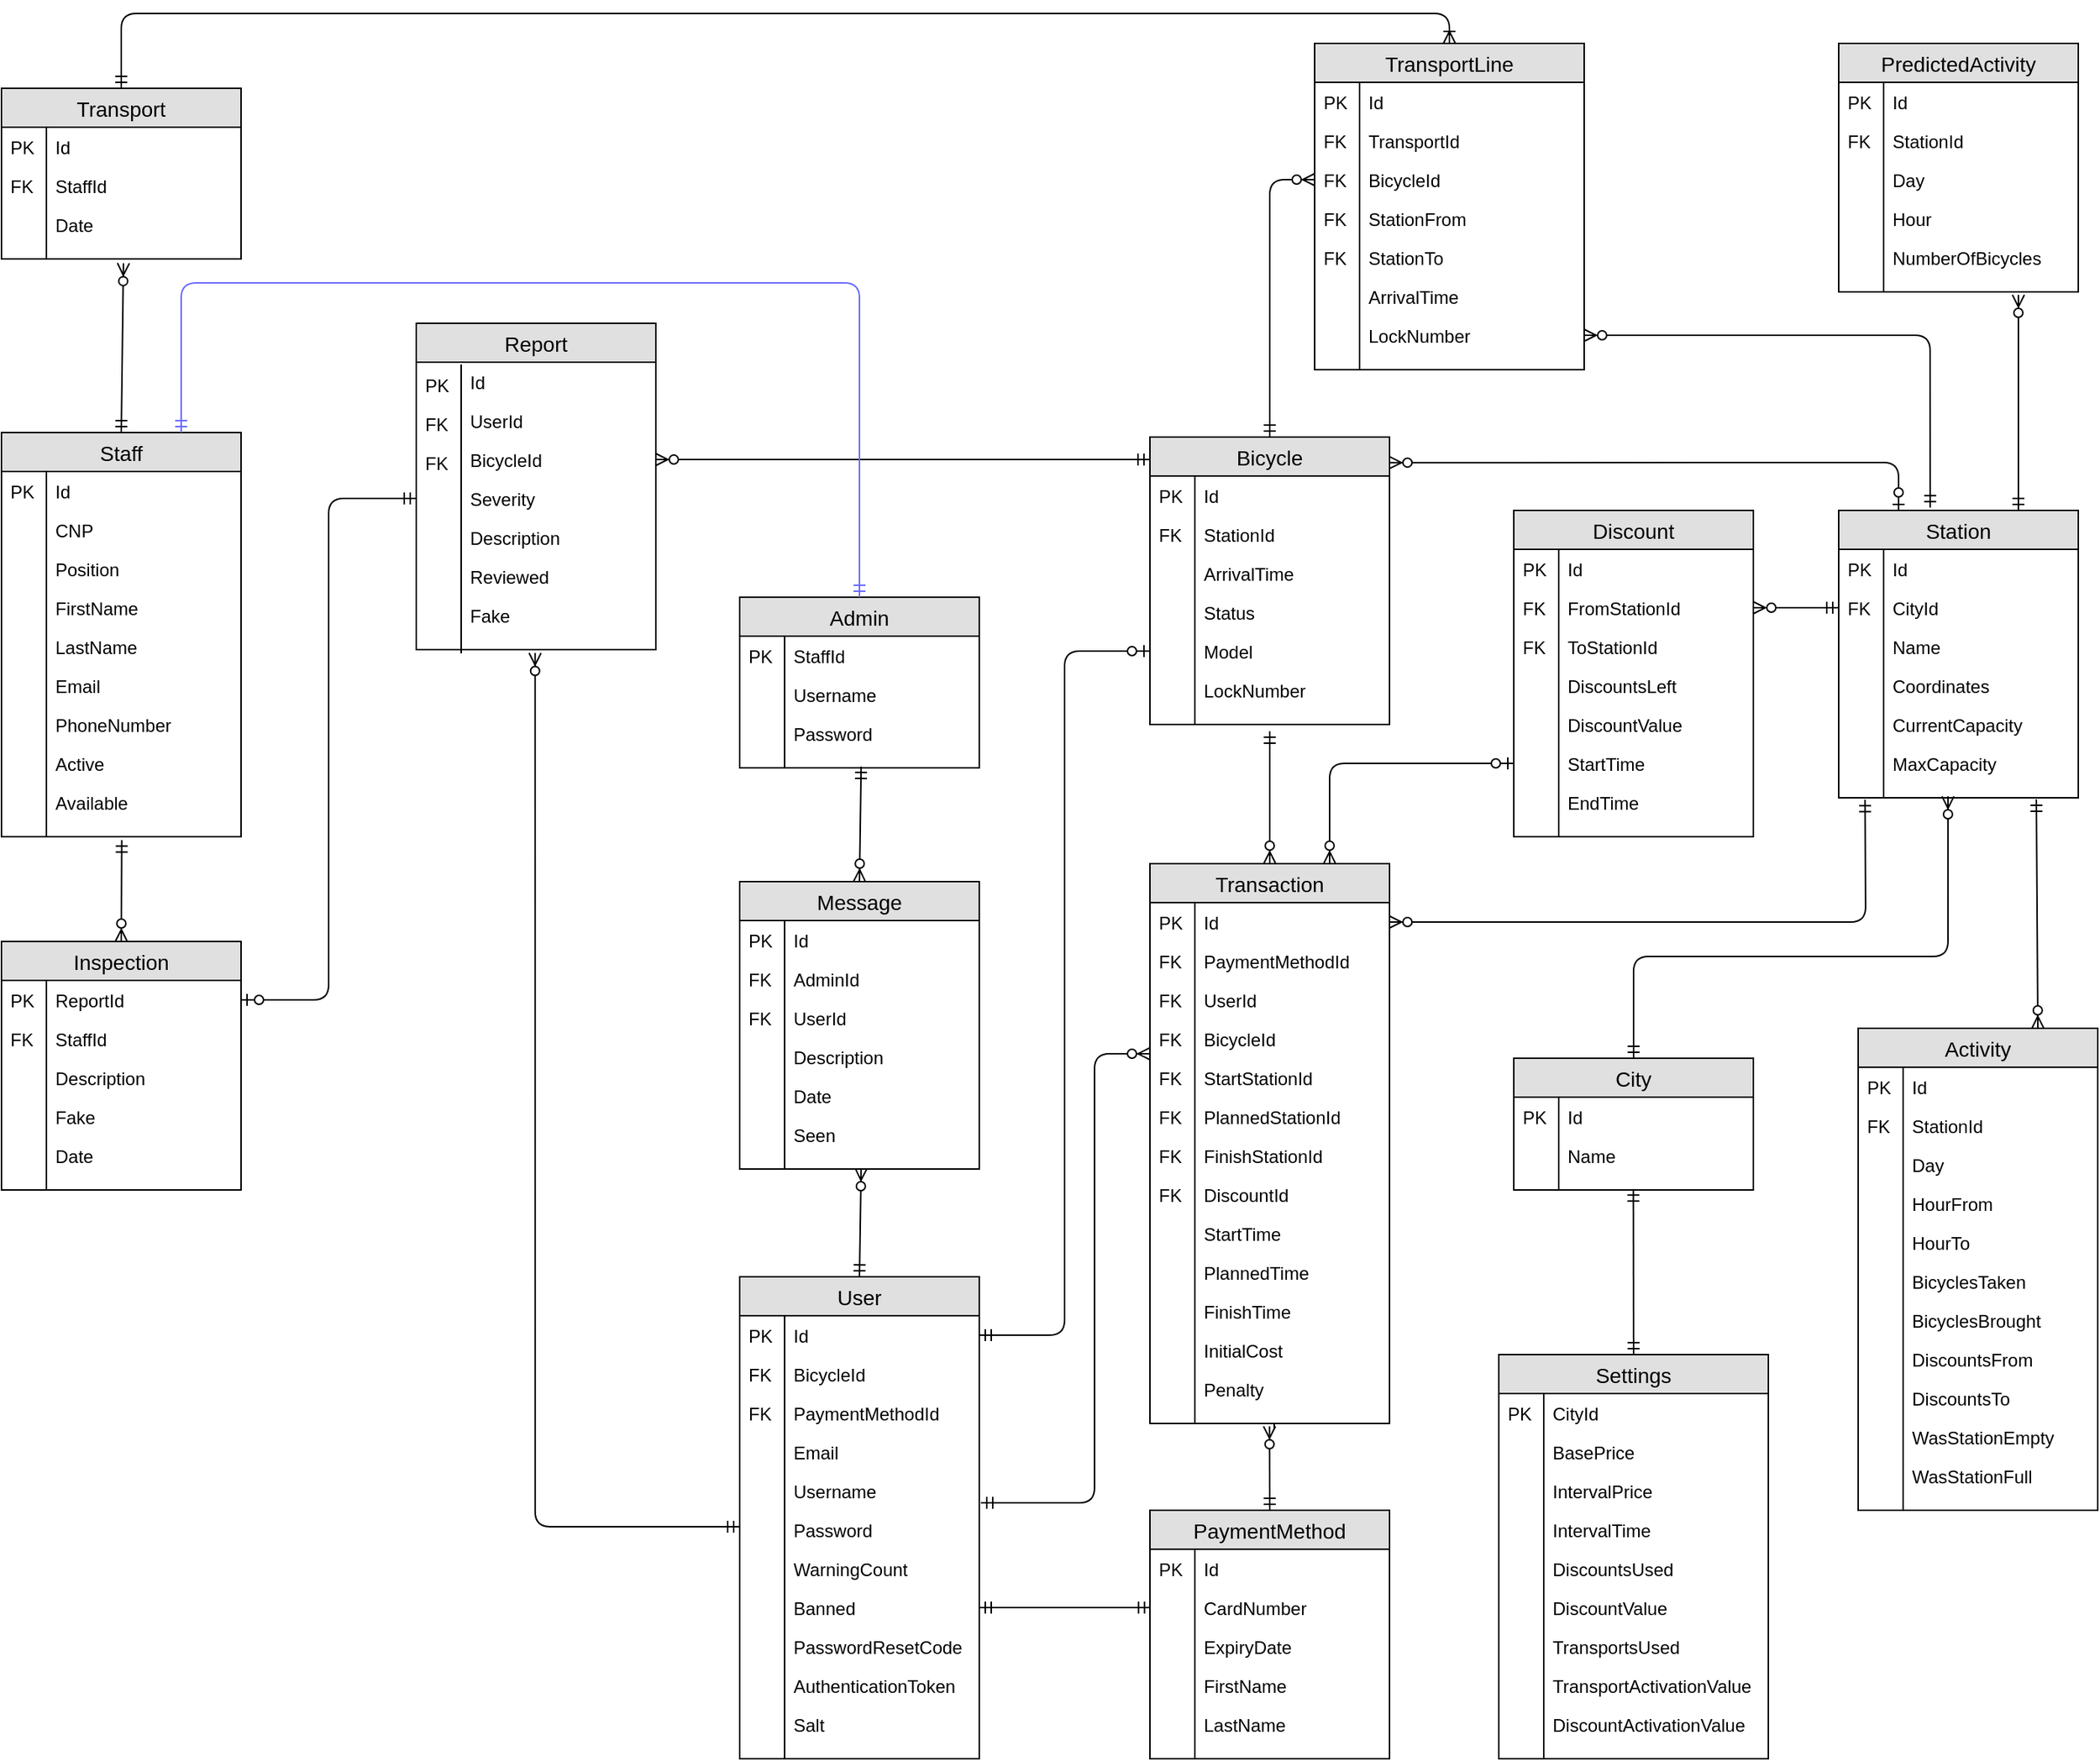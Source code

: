 <mxfile version="13.0.5" type="device"><diagram id="aA_o2Y2xCQt_WSOBVbst" name="Page-1"><mxGraphModel dx="1102" dy="614" grid="1" gridSize="10" guides="1" tooltips="1" connect="1" arrows="1" fold="1" page="1" pageScale="1" pageWidth="827" pageHeight="1169" math="0" shadow="0"><root><mxCell id="0"/><mxCell id="1" parent="0"/><mxCell id="qqiSCrGo2kWjsASX9jNV-20" value="Bicycle" style="swimlane;fontStyle=0;childLayout=stackLayout;horizontal=1;startSize=26;fillColor=#e0e0e0;horizontalStack=0;resizeParent=1;resizeParentMax=0;resizeLast=0;collapsible=1;marginBottom=0;swimlaneFillColor=#ffffff;align=center;fontSize=14;" parent="1" vertex="1"><mxGeometry x="1477" y="653" width="160" height="192" as="geometry"/></mxCell><mxCell id="qqiSCrGo2kWjsASX9jNV-21" value="Id" style="shape=partialRectangle;top=0;left=0;right=0;bottom=0;align=left;verticalAlign=top;fillColor=none;spacingLeft=34;spacingRight=4;overflow=hidden;rotatable=0;points=[[0,0.5],[1,0.5]];portConstraint=eastwest;dropTarget=0;fontSize=12;" parent="qqiSCrGo2kWjsASX9jNV-20" vertex="1"><mxGeometry y="26" width="160" height="26" as="geometry"/></mxCell><mxCell id="qqiSCrGo2kWjsASX9jNV-22" value="PK" style="shape=partialRectangle;top=0;left=0;bottom=0;fillColor=none;align=left;verticalAlign=top;spacingLeft=4;spacingRight=4;overflow=hidden;rotatable=0;points=[];portConstraint=eastwest;part=1;fontSize=12;" parent="qqiSCrGo2kWjsASX9jNV-21" vertex="1" connectable="0"><mxGeometry width="30" height="26" as="geometry"/></mxCell><mxCell id="qqiSCrGo2kWjsASX9jNV-23" value="StationId" style="shape=partialRectangle;top=0;left=0;right=0;bottom=0;align=left;verticalAlign=top;fillColor=none;spacingLeft=34;spacingRight=4;overflow=hidden;rotatable=0;points=[[0,0.5],[1,0.5]];portConstraint=eastwest;dropTarget=0;fontSize=12;" parent="qqiSCrGo2kWjsASX9jNV-20" vertex="1"><mxGeometry y="52" width="160" height="26" as="geometry"/></mxCell><mxCell id="qqiSCrGo2kWjsASX9jNV-24" value="FK" style="shape=partialRectangle;top=0;left=0;bottom=0;fillColor=none;align=left;verticalAlign=top;spacingLeft=4;spacingRight=4;overflow=hidden;rotatable=0;points=[];portConstraint=eastwest;part=1;fontSize=12;" parent="qqiSCrGo2kWjsASX9jNV-23" vertex="1" connectable="0"><mxGeometry width="30" height="26" as="geometry"/></mxCell><mxCell id="qqiSCrGo2kWjsASX9jNV-25" value="ArrivalTime" style="shape=partialRectangle;top=0;left=0;right=0;bottom=0;align=left;verticalAlign=top;fillColor=none;spacingLeft=34;spacingRight=4;overflow=hidden;rotatable=0;points=[[0,0.5],[1,0.5]];portConstraint=eastwest;dropTarget=0;fontSize=12;" parent="qqiSCrGo2kWjsASX9jNV-20" vertex="1"><mxGeometry y="78" width="160" height="26" as="geometry"/></mxCell><mxCell id="qqiSCrGo2kWjsASX9jNV-26" value="" style="shape=partialRectangle;top=0;left=0;bottom=0;fillColor=none;align=left;verticalAlign=top;spacingLeft=4;spacingRight=4;overflow=hidden;rotatable=0;points=[];portConstraint=eastwest;part=1;fontSize=12;" parent="qqiSCrGo2kWjsASX9jNV-25" vertex="1" connectable="0"><mxGeometry width="30" height="26" as="geometry"/></mxCell><mxCell id="qqiSCrGo2kWjsASX9jNV-27" value="Status" style="shape=partialRectangle;top=0;left=0;right=0;bottom=0;align=left;verticalAlign=top;fillColor=none;spacingLeft=34;spacingRight=4;overflow=hidden;rotatable=0;points=[[0,0.5],[1,0.5]];portConstraint=eastwest;dropTarget=0;fontSize=12;" parent="qqiSCrGo2kWjsASX9jNV-20" vertex="1"><mxGeometry y="104" width="160" height="26" as="geometry"/></mxCell><mxCell id="qqiSCrGo2kWjsASX9jNV-28" value="" style="shape=partialRectangle;top=0;left=0;bottom=0;fillColor=none;align=left;verticalAlign=top;spacingLeft=4;spacingRight=4;overflow=hidden;rotatable=0;points=[];portConstraint=eastwest;part=1;fontSize=12;" parent="qqiSCrGo2kWjsASX9jNV-27" vertex="1" connectable="0"><mxGeometry width="30" height="26" as="geometry"/></mxCell><mxCell id="qqiSCrGo2kWjsASX9jNV-29" value="Model" style="shape=partialRectangle;top=0;left=0;right=0;bottom=0;align=left;verticalAlign=top;fillColor=none;spacingLeft=34;spacingRight=4;overflow=hidden;rotatable=0;points=[[0,0.5],[1,0.5]];portConstraint=eastwest;dropTarget=0;fontSize=12;" parent="qqiSCrGo2kWjsASX9jNV-20" vertex="1"><mxGeometry y="130" width="160" height="26" as="geometry"/></mxCell><mxCell id="qqiSCrGo2kWjsASX9jNV-30" value="" style="shape=partialRectangle;top=0;left=0;bottom=0;fillColor=none;align=left;verticalAlign=top;spacingLeft=4;spacingRight=4;overflow=hidden;rotatable=0;points=[];portConstraint=eastwest;part=1;fontSize=12;" parent="qqiSCrGo2kWjsASX9jNV-29" vertex="1" connectable="0"><mxGeometry width="30" height="26" as="geometry"/></mxCell><mxCell id="qqiSCrGo2kWjsASX9jNV-31" value="LockNumber" style="shape=partialRectangle;top=0;left=0;right=0;bottom=0;align=left;verticalAlign=top;fillColor=none;spacingLeft=34;spacingRight=4;overflow=hidden;rotatable=0;points=[[0,0.5],[1,0.5]];portConstraint=eastwest;dropTarget=0;fontSize=12;" parent="qqiSCrGo2kWjsASX9jNV-20" vertex="1"><mxGeometry y="156" width="160" height="26" as="geometry"/></mxCell><mxCell id="qqiSCrGo2kWjsASX9jNV-32" value="" style="shape=partialRectangle;top=0;left=0;bottom=0;fillColor=none;align=left;verticalAlign=top;spacingLeft=4;spacingRight=4;overflow=hidden;rotatable=0;points=[];portConstraint=eastwest;part=1;fontSize=12;" parent="qqiSCrGo2kWjsASX9jNV-31" vertex="1" connectable="0"><mxGeometry width="30" height="26" as="geometry"/></mxCell><mxCell id="qqiSCrGo2kWjsASX9jNV-33" value="" style="shape=partialRectangle;top=0;left=0;right=0;bottom=0;align=left;verticalAlign=top;fillColor=none;spacingLeft=34;spacingRight=4;overflow=hidden;rotatable=0;points=[[0,0.5],[1,0.5]];portConstraint=eastwest;dropTarget=0;fontSize=12;" parent="qqiSCrGo2kWjsASX9jNV-20" vertex="1"><mxGeometry y="182" width="160" height="10" as="geometry"/></mxCell><mxCell id="qqiSCrGo2kWjsASX9jNV-34" value="" style="shape=partialRectangle;top=0;left=0;bottom=0;fillColor=none;align=left;verticalAlign=top;spacingLeft=4;spacingRight=4;overflow=hidden;rotatable=0;points=[];portConstraint=eastwest;part=1;fontSize=12;" parent="qqiSCrGo2kWjsASX9jNV-33" vertex="1" connectable="0"><mxGeometry width="30" height="10" as="geometry"/></mxCell><mxCell id="qqiSCrGo2kWjsASX9jNV-35" value="Station" style="swimlane;fontStyle=0;childLayout=stackLayout;horizontal=1;startSize=26;fillColor=#e0e0e0;horizontalStack=0;resizeParent=1;resizeParentMax=0;resizeLast=0;collapsible=1;marginBottom=0;swimlaneFillColor=#ffffff;align=center;fontSize=14;" parent="1" vertex="1"><mxGeometry x="1937" y="702" width="160" height="192" as="geometry"/></mxCell><mxCell id="qqiSCrGo2kWjsASX9jNV-36" value="Id" style="shape=partialRectangle;top=0;left=0;right=0;bottom=0;align=left;verticalAlign=top;fillColor=none;spacingLeft=34;spacingRight=4;overflow=hidden;rotatable=0;points=[[0,0.5],[1,0.5]];portConstraint=eastwest;dropTarget=0;fontSize=12;" parent="qqiSCrGo2kWjsASX9jNV-35" vertex="1"><mxGeometry y="26" width="160" height="26" as="geometry"/></mxCell><mxCell id="qqiSCrGo2kWjsASX9jNV-37" value="PK" style="shape=partialRectangle;top=0;left=0;bottom=0;fillColor=none;align=left;verticalAlign=top;spacingLeft=4;spacingRight=4;overflow=hidden;rotatable=0;points=[];portConstraint=eastwest;part=1;fontSize=12;" parent="qqiSCrGo2kWjsASX9jNV-36" vertex="1" connectable="0"><mxGeometry width="30" height="26" as="geometry"/></mxCell><mxCell id="qqiSCrGo2kWjsASX9jNV-38" value="CityId" style="shape=partialRectangle;top=0;left=0;right=0;bottom=0;align=left;verticalAlign=top;fillColor=none;spacingLeft=34;spacingRight=4;overflow=hidden;rotatable=0;points=[[0,0.5],[1,0.5]];portConstraint=eastwest;dropTarget=0;fontSize=12;" parent="qqiSCrGo2kWjsASX9jNV-35" vertex="1"><mxGeometry y="52" width="160" height="26" as="geometry"/></mxCell><mxCell id="qqiSCrGo2kWjsASX9jNV-39" value="FK" style="shape=partialRectangle;top=0;left=0;bottom=0;fillColor=none;align=left;verticalAlign=top;spacingLeft=4;spacingRight=4;overflow=hidden;rotatable=0;points=[];portConstraint=eastwest;part=1;fontSize=12;" parent="qqiSCrGo2kWjsASX9jNV-38" vertex="1" connectable="0"><mxGeometry width="30" height="26" as="geometry"/></mxCell><mxCell id="qqiSCrGo2kWjsASX9jNV-40" value="Name" style="shape=partialRectangle;top=0;left=0;right=0;bottom=0;align=left;verticalAlign=top;fillColor=none;spacingLeft=34;spacingRight=4;overflow=hidden;rotatable=0;points=[[0,0.5],[1,0.5]];portConstraint=eastwest;dropTarget=0;fontSize=12;" parent="qqiSCrGo2kWjsASX9jNV-35" vertex="1"><mxGeometry y="78" width="160" height="26" as="geometry"/></mxCell><mxCell id="qqiSCrGo2kWjsASX9jNV-41" value="" style="shape=partialRectangle;top=0;left=0;bottom=0;fillColor=none;align=left;verticalAlign=top;spacingLeft=4;spacingRight=4;overflow=hidden;rotatable=0;points=[];portConstraint=eastwest;part=1;fontSize=12;" parent="qqiSCrGo2kWjsASX9jNV-40" vertex="1" connectable="0"><mxGeometry width="30" height="26" as="geometry"/></mxCell><mxCell id="qqiSCrGo2kWjsASX9jNV-42" value="Coordinates" style="shape=partialRectangle;top=0;left=0;right=0;bottom=0;align=left;verticalAlign=top;fillColor=none;spacingLeft=34;spacingRight=4;overflow=hidden;rotatable=0;points=[[0,0.5],[1,0.5]];portConstraint=eastwest;dropTarget=0;fontSize=12;" parent="qqiSCrGo2kWjsASX9jNV-35" vertex="1"><mxGeometry y="104" width="160" height="26" as="geometry"/></mxCell><mxCell id="qqiSCrGo2kWjsASX9jNV-43" value="" style="shape=partialRectangle;top=0;left=0;bottom=0;fillColor=none;align=left;verticalAlign=top;spacingLeft=4;spacingRight=4;overflow=hidden;rotatable=0;points=[];portConstraint=eastwest;part=1;fontSize=12;" parent="qqiSCrGo2kWjsASX9jNV-42" vertex="1" connectable="0"><mxGeometry width="30" height="26" as="geometry"/></mxCell><mxCell id="qqiSCrGo2kWjsASX9jNV-44" value="CurrentCapacity" style="shape=partialRectangle;top=0;left=0;right=0;bottom=0;align=left;verticalAlign=top;fillColor=none;spacingLeft=34;spacingRight=4;overflow=hidden;rotatable=0;points=[[0,0.5],[1,0.5]];portConstraint=eastwest;dropTarget=0;fontSize=12;" parent="qqiSCrGo2kWjsASX9jNV-35" vertex="1"><mxGeometry y="130" width="160" height="26" as="geometry"/></mxCell><mxCell id="qqiSCrGo2kWjsASX9jNV-45" value="" style="shape=partialRectangle;top=0;left=0;bottom=0;fillColor=none;align=left;verticalAlign=top;spacingLeft=4;spacingRight=4;overflow=hidden;rotatable=0;points=[];portConstraint=eastwest;part=1;fontSize=12;" parent="qqiSCrGo2kWjsASX9jNV-44" vertex="1" connectable="0"><mxGeometry width="30" height="26" as="geometry"/></mxCell><mxCell id="qqiSCrGo2kWjsASX9jNV-46" value="MaxCapacity" style="shape=partialRectangle;top=0;left=0;right=0;bottom=0;align=left;verticalAlign=top;fillColor=none;spacingLeft=34;spacingRight=4;overflow=hidden;rotatable=0;points=[[0,0.5],[1,0.5]];portConstraint=eastwest;dropTarget=0;fontSize=12;" parent="qqiSCrGo2kWjsASX9jNV-35" vertex="1"><mxGeometry y="156" width="160" height="26" as="geometry"/></mxCell><mxCell id="qqiSCrGo2kWjsASX9jNV-47" value="" style="shape=partialRectangle;top=0;left=0;bottom=0;fillColor=none;align=left;verticalAlign=top;spacingLeft=4;spacingRight=4;overflow=hidden;rotatable=0;points=[];portConstraint=eastwest;part=1;fontSize=12;" parent="qqiSCrGo2kWjsASX9jNV-46" vertex="1" connectable="0"><mxGeometry width="30" height="26" as="geometry"/></mxCell><mxCell id="qqiSCrGo2kWjsASX9jNV-48" value="" style="shape=partialRectangle;top=0;left=0;right=0;bottom=0;align=left;verticalAlign=top;fillColor=none;spacingLeft=34;spacingRight=4;overflow=hidden;rotatable=0;points=[[0,0.5],[1,0.5]];portConstraint=eastwest;dropTarget=0;fontSize=12;" parent="qqiSCrGo2kWjsASX9jNV-35" vertex="1"><mxGeometry y="182" width="160" height="10" as="geometry"/></mxCell><mxCell id="qqiSCrGo2kWjsASX9jNV-49" value="" style="shape=partialRectangle;top=0;left=0;bottom=0;fillColor=none;align=left;verticalAlign=top;spacingLeft=4;spacingRight=4;overflow=hidden;rotatable=0;points=[];portConstraint=eastwest;part=1;fontSize=12;" parent="qqiSCrGo2kWjsASX9jNV-48" vertex="1" connectable="0"><mxGeometry width="30" height="10" as="geometry"/></mxCell><mxCell id="qqiSCrGo2kWjsASX9jNV-50" value="PaymentMethod" style="swimlane;fontStyle=0;childLayout=stackLayout;horizontal=1;startSize=26;fillColor=#e0e0e0;horizontalStack=0;resizeParent=1;resizeParentMax=0;resizeLast=0;collapsible=1;marginBottom=0;swimlaneFillColor=#ffffff;align=center;fontSize=14;" parent="1" vertex="1"><mxGeometry x="1477" y="1370" width="160" height="166" as="geometry"/></mxCell><mxCell id="qqiSCrGo2kWjsASX9jNV-51" value="Id" style="shape=partialRectangle;top=0;left=0;right=0;bottom=0;align=left;verticalAlign=top;fillColor=none;spacingLeft=34;spacingRight=4;overflow=hidden;rotatable=0;points=[[0,0.5],[1,0.5]];portConstraint=eastwest;dropTarget=0;fontSize=12;" parent="qqiSCrGo2kWjsASX9jNV-50" vertex="1"><mxGeometry y="26" width="160" height="26" as="geometry"/></mxCell><mxCell id="qqiSCrGo2kWjsASX9jNV-52" value="PK" style="shape=partialRectangle;top=0;left=0;bottom=0;fillColor=none;align=left;verticalAlign=top;spacingLeft=4;spacingRight=4;overflow=hidden;rotatable=0;points=[];portConstraint=eastwest;part=1;fontSize=12;" parent="qqiSCrGo2kWjsASX9jNV-51" vertex="1" connectable="0"><mxGeometry width="30" height="26" as="geometry"/></mxCell><mxCell id="qqiSCrGo2kWjsASX9jNV-53" value="CardNumber" style="shape=partialRectangle;top=0;left=0;right=0;bottom=0;align=left;verticalAlign=top;fillColor=none;spacingLeft=34;spacingRight=4;overflow=hidden;rotatable=0;points=[[0,0.5],[1,0.5]];portConstraint=eastwest;dropTarget=0;fontSize=12;" parent="qqiSCrGo2kWjsASX9jNV-50" vertex="1"><mxGeometry y="52" width="160" height="26" as="geometry"/></mxCell><mxCell id="qqiSCrGo2kWjsASX9jNV-54" value="" style="shape=partialRectangle;top=0;left=0;bottom=0;fillColor=none;align=left;verticalAlign=top;spacingLeft=4;spacingRight=4;overflow=hidden;rotatable=0;points=[];portConstraint=eastwest;part=1;fontSize=12;" parent="qqiSCrGo2kWjsASX9jNV-53" vertex="1" connectable="0"><mxGeometry width="30" height="26" as="geometry"/></mxCell><mxCell id="qqiSCrGo2kWjsASX9jNV-55" value="ExpiryDate" style="shape=partialRectangle;top=0;left=0;right=0;bottom=0;align=left;verticalAlign=top;fillColor=none;spacingLeft=34;spacingRight=4;overflow=hidden;rotatable=0;points=[[0,0.5],[1,0.5]];portConstraint=eastwest;dropTarget=0;fontSize=12;" parent="qqiSCrGo2kWjsASX9jNV-50" vertex="1"><mxGeometry y="78" width="160" height="26" as="geometry"/></mxCell><mxCell id="qqiSCrGo2kWjsASX9jNV-56" value="" style="shape=partialRectangle;top=0;left=0;bottom=0;fillColor=none;align=left;verticalAlign=top;spacingLeft=4;spacingRight=4;overflow=hidden;rotatable=0;points=[];portConstraint=eastwest;part=1;fontSize=12;" parent="qqiSCrGo2kWjsASX9jNV-55" vertex="1" connectable="0"><mxGeometry width="30" height="26" as="geometry"/></mxCell><mxCell id="qqiSCrGo2kWjsASX9jNV-57" value="FirstName" style="shape=partialRectangle;top=0;left=0;right=0;bottom=0;align=left;verticalAlign=top;fillColor=none;spacingLeft=34;spacingRight=4;overflow=hidden;rotatable=0;points=[[0,0.5],[1,0.5]];portConstraint=eastwest;dropTarget=0;fontSize=12;" parent="qqiSCrGo2kWjsASX9jNV-50" vertex="1"><mxGeometry y="104" width="160" height="26" as="geometry"/></mxCell><mxCell id="qqiSCrGo2kWjsASX9jNV-58" value="" style="shape=partialRectangle;top=0;left=0;bottom=0;fillColor=none;align=left;verticalAlign=top;spacingLeft=4;spacingRight=4;overflow=hidden;rotatable=0;points=[];portConstraint=eastwest;part=1;fontSize=12;" parent="qqiSCrGo2kWjsASX9jNV-57" vertex="1" connectable="0"><mxGeometry width="30" height="26" as="geometry"/></mxCell><mxCell id="qqiSCrGo2kWjsASX9jNV-59" value="LastName" style="shape=partialRectangle;top=0;left=0;right=0;bottom=0;align=left;verticalAlign=top;fillColor=none;spacingLeft=34;spacingRight=4;overflow=hidden;rotatable=0;points=[[0,0.5],[1,0.5]];portConstraint=eastwest;dropTarget=0;fontSize=12;" parent="qqiSCrGo2kWjsASX9jNV-50" vertex="1"><mxGeometry y="130" width="160" height="26" as="geometry"/></mxCell><mxCell id="qqiSCrGo2kWjsASX9jNV-60" value="" style="shape=partialRectangle;top=0;left=0;bottom=0;fillColor=none;align=left;verticalAlign=top;spacingLeft=4;spacingRight=4;overflow=hidden;rotatable=0;points=[];portConstraint=eastwest;part=1;fontSize=12;" parent="qqiSCrGo2kWjsASX9jNV-59" vertex="1" connectable="0"><mxGeometry width="30" height="26" as="geometry"/></mxCell><mxCell id="qqiSCrGo2kWjsASX9jNV-61" value="" style="shape=partialRectangle;top=0;left=0;right=0;bottom=0;align=left;verticalAlign=top;fillColor=none;spacingLeft=34;spacingRight=4;overflow=hidden;rotatable=0;points=[[0,0.5],[1,0.5]];portConstraint=eastwest;dropTarget=0;fontSize=12;" parent="qqiSCrGo2kWjsASX9jNV-50" vertex="1"><mxGeometry y="156" width="160" height="10" as="geometry"/></mxCell><mxCell id="qqiSCrGo2kWjsASX9jNV-62" value="" style="shape=partialRectangle;top=0;left=0;bottom=0;fillColor=none;align=left;verticalAlign=top;spacingLeft=4;spacingRight=4;overflow=hidden;rotatable=0;points=[];portConstraint=eastwest;part=1;fontSize=12;" parent="qqiSCrGo2kWjsASX9jNV-61" vertex="1" connectable="0"><mxGeometry width="30" height="10" as="geometry"/></mxCell><mxCell id="qqiSCrGo2kWjsASX9jNV-63" value="Discount" style="swimlane;fontStyle=0;childLayout=stackLayout;horizontal=1;startSize=26;fillColor=#e0e0e0;horizontalStack=0;resizeParent=1;resizeParentMax=0;resizeLast=0;collapsible=1;marginBottom=0;swimlaneFillColor=#ffffff;align=center;fontSize=14;" parent="1" vertex="1"><mxGeometry x="1720" y="702" width="160" height="218" as="geometry"/></mxCell><mxCell id="qqiSCrGo2kWjsASX9jNV-64" value="Id" style="shape=partialRectangle;top=0;left=0;right=0;bottom=0;align=left;verticalAlign=top;fillColor=none;spacingLeft=34;spacingRight=4;overflow=hidden;rotatable=0;points=[[0,0.5],[1,0.5]];portConstraint=eastwest;dropTarget=0;fontSize=12;" parent="qqiSCrGo2kWjsASX9jNV-63" vertex="1"><mxGeometry y="26" width="160" height="26" as="geometry"/></mxCell><mxCell id="qqiSCrGo2kWjsASX9jNV-65" value="PK" style="shape=partialRectangle;top=0;left=0;bottom=0;fillColor=none;align=left;verticalAlign=top;spacingLeft=4;spacingRight=4;overflow=hidden;rotatable=0;points=[];portConstraint=eastwest;part=1;fontSize=12;" parent="qqiSCrGo2kWjsASX9jNV-64" vertex="1" connectable="0"><mxGeometry width="30" height="26" as="geometry"/></mxCell><mxCell id="qqiSCrGo2kWjsASX9jNV-66" value="FromStationId" style="shape=partialRectangle;top=0;left=0;right=0;bottom=0;align=left;verticalAlign=top;fillColor=none;spacingLeft=34;spacingRight=4;overflow=hidden;rotatable=0;points=[[0,0.5],[1,0.5]];portConstraint=eastwest;dropTarget=0;fontSize=12;" parent="qqiSCrGo2kWjsASX9jNV-63" vertex="1"><mxGeometry y="52" width="160" height="26" as="geometry"/></mxCell><mxCell id="qqiSCrGo2kWjsASX9jNV-67" value="FK" style="shape=partialRectangle;top=0;left=0;bottom=0;fillColor=none;align=left;verticalAlign=top;spacingLeft=4;spacingRight=4;overflow=hidden;rotatable=0;points=[];portConstraint=eastwest;part=1;fontSize=12;" parent="qqiSCrGo2kWjsASX9jNV-66" vertex="1" connectable="0"><mxGeometry width="30" height="26" as="geometry"/></mxCell><mxCell id="qqiSCrGo2kWjsASX9jNV-68" value="ToStationId" style="shape=partialRectangle;top=0;left=0;right=0;bottom=0;align=left;verticalAlign=top;fillColor=none;spacingLeft=34;spacingRight=4;overflow=hidden;rotatable=0;points=[[0,0.5],[1,0.5]];portConstraint=eastwest;dropTarget=0;fontSize=12;" parent="qqiSCrGo2kWjsASX9jNV-63" vertex="1"><mxGeometry y="78" width="160" height="26" as="geometry"/></mxCell><mxCell id="qqiSCrGo2kWjsASX9jNV-69" value="FK" style="shape=partialRectangle;top=0;left=0;bottom=0;fillColor=none;align=left;verticalAlign=top;spacingLeft=4;spacingRight=4;overflow=hidden;rotatable=0;points=[];portConstraint=eastwest;part=1;fontSize=12;" parent="qqiSCrGo2kWjsASX9jNV-68" vertex="1" connectable="0"><mxGeometry width="30" height="26" as="geometry"/></mxCell><mxCell id="qqiSCrGo2kWjsASX9jNV-70" value="DiscountsLeft" style="shape=partialRectangle;top=0;left=0;right=0;bottom=0;align=left;verticalAlign=top;fillColor=none;spacingLeft=34;spacingRight=4;overflow=hidden;rotatable=0;points=[[0,0.5],[1,0.5]];portConstraint=eastwest;dropTarget=0;fontSize=12;" parent="qqiSCrGo2kWjsASX9jNV-63" vertex="1"><mxGeometry y="104" width="160" height="26" as="geometry"/></mxCell><mxCell id="qqiSCrGo2kWjsASX9jNV-71" value="" style="shape=partialRectangle;top=0;left=0;bottom=0;fillColor=none;align=left;verticalAlign=top;spacingLeft=4;spacingRight=4;overflow=hidden;rotatable=0;points=[];portConstraint=eastwest;part=1;fontSize=12;" parent="qqiSCrGo2kWjsASX9jNV-70" vertex="1" connectable="0"><mxGeometry width="30" height="26" as="geometry"/></mxCell><mxCell id="qqiSCrGo2kWjsASX9jNV-72" value="DiscountValue" style="shape=partialRectangle;top=0;left=0;right=0;bottom=0;align=left;verticalAlign=top;fillColor=none;spacingLeft=34;spacingRight=4;overflow=hidden;rotatable=0;points=[[0,0.5],[1,0.5]];portConstraint=eastwest;dropTarget=0;fontSize=12;" parent="qqiSCrGo2kWjsASX9jNV-63" vertex="1"><mxGeometry y="130" width="160" height="26" as="geometry"/></mxCell><mxCell id="qqiSCrGo2kWjsASX9jNV-73" value="" style="shape=partialRectangle;top=0;left=0;bottom=0;fillColor=none;align=left;verticalAlign=top;spacingLeft=4;spacingRight=4;overflow=hidden;rotatable=0;points=[];portConstraint=eastwest;part=1;fontSize=12;" parent="qqiSCrGo2kWjsASX9jNV-72" vertex="1" connectable="0"><mxGeometry width="30" height="26" as="geometry"/></mxCell><mxCell id="qqiSCrGo2kWjsASX9jNV-74" value="StartTime" style="shape=partialRectangle;top=0;left=0;right=0;bottom=0;align=left;verticalAlign=top;fillColor=none;spacingLeft=34;spacingRight=4;overflow=hidden;rotatable=0;points=[[0,0.5],[1,0.5]];portConstraint=eastwest;dropTarget=0;fontSize=12;" parent="qqiSCrGo2kWjsASX9jNV-63" vertex="1"><mxGeometry y="156" width="160" height="26" as="geometry"/></mxCell><mxCell id="qqiSCrGo2kWjsASX9jNV-75" value="" style="shape=partialRectangle;top=0;left=0;bottom=0;fillColor=none;align=left;verticalAlign=top;spacingLeft=4;spacingRight=4;overflow=hidden;rotatable=0;points=[];portConstraint=eastwest;part=1;fontSize=12;" parent="qqiSCrGo2kWjsASX9jNV-74" vertex="1" connectable="0"><mxGeometry width="30" height="26" as="geometry"/></mxCell><mxCell id="qqiSCrGo2kWjsASX9jNV-76" value="EndTime" style="shape=partialRectangle;top=0;left=0;right=0;bottom=0;align=left;verticalAlign=top;fillColor=none;spacingLeft=34;spacingRight=4;overflow=hidden;rotatable=0;points=[[0,0.5],[1,0.5]];portConstraint=eastwest;dropTarget=0;fontSize=12;" parent="qqiSCrGo2kWjsASX9jNV-63" vertex="1"><mxGeometry y="182" width="160" height="26" as="geometry"/></mxCell><mxCell id="qqiSCrGo2kWjsASX9jNV-77" value="" style="shape=partialRectangle;top=0;left=0;bottom=0;fillColor=none;align=left;verticalAlign=top;spacingLeft=4;spacingRight=4;overflow=hidden;rotatable=0;points=[];portConstraint=eastwest;part=1;fontSize=12;" parent="qqiSCrGo2kWjsASX9jNV-76" vertex="1" connectable="0"><mxGeometry width="30" height="26" as="geometry"/></mxCell><mxCell id="qqiSCrGo2kWjsASX9jNV-78" value="" style="shape=partialRectangle;top=0;left=0;right=0;bottom=0;align=left;verticalAlign=top;fillColor=none;spacingLeft=34;spacingRight=4;overflow=hidden;rotatable=0;points=[[0,0.5],[1,0.5]];portConstraint=eastwest;dropTarget=0;fontSize=12;" parent="qqiSCrGo2kWjsASX9jNV-63" vertex="1"><mxGeometry y="208" width="160" height="10" as="geometry"/></mxCell><mxCell id="qqiSCrGo2kWjsASX9jNV-79" value="" style="shape=partialRectangle;top=0;left=0;bottom=0;fillColor=none;align=left;verticalAlign=top;spacingLeft=4;spacingRight=4;overflow=hidden;rotatable=0;points=[];portConstraint=eastwest;part=1;fontSize=12;" parent="qqiSCrGo2kWjsASX9jNV-78" vertex="1" connectable="0"><mxGeometry width="30" height="10" as="geometry"/></mxCell><mxCell id="qqiSCrGo2kWjsASX9jNV-80" value="Report" style="swimlane;fontStyle=0;childLayout=stackLayout;horizontal=1;startSize=26;fillColor=#e0e0e0;horizontalStack=0;resizeParent=1;resizeParentMax=0;resizeLast=0;collapsible=1;marginBottom=0;swimlaneFillColor=#ffffff;align=center;fontSize=14;" parent="1" vertex="1"><mxGeometry x="987" y="577" width="160" height="218" as="geometry"/></mxCell><mxCell id="qqiSCrGo2kWjsASX9jNV-81" value="Id" style="shape=partialRectangle;top=0;left=0;right=0;bottom=0;align=left;verticalAlign=top;fillColor=none;spacingLeft=34;spacingRight=4;overflow=hidden;rotatable=0;points=[[0,0.5],[1,0.5]];portConstraint=eastwest;dropTarget=0;fontSize=12;" parent="qqiSCrGo2kWjsASX9jNV-80" vertex="1"><mxGeometry y="26" width="160" height="26" as="geometry"/></mxCell><mxCell id="qqiSCrGo2kWjsASX9jNV-82" value="PK" style="shape=partialRectangle;top=0;left=0;bottom=0;fillColor=none;align=left;verticalAlign=top;spacingLeft=4;spacingRight=4;overflow=hidden;rotatable=0;points=[];portConstraint=eastwest;part=1;fontSize=12;" parent="qqiSCrGo2kWjsASX9jNV-81" vertex="1" connectable="0"><mxGeometry y="2" width="30" height="26" as="geometry"/></mxCell><mxCell id="qqiSCrGo2kWjsASX9jNV-83" value="UserId" style="shape=partialRectangle;top=0;left=0;right=0;bottom=0;align=left;verticalAlign=top;fillColor=none;spacingLeft=34;spacingRight=4;overflow=hidden;rotatable=0;points=[[0,0.5],[1,0.5]];portConstraint=eastwest;dropTarget=0;fontSize=12;" parent="qqiSCrGo2kWjsASX9jNV-80" vertex="1"><mxGeometry y="52" width="160" height="26" as="geometry"/></mxCell><mxCell id="qqiSCrGo2kWjsASX9jNV-84" value="FK" style="shape=partialRectangle;top=0;left=0;bottom=0;fillColor=none;align=left;verticalAlign=top;spacingLeft=4;spacingRight=4;overflow=hidden;rotatable=0;points=[];portConstraint=eastwest;part=1;fontSize=12;" parent="qqiSCrGo2kWjsASX9jNV-83" vertex="1" connectable="0"><mxGeometry y="2" width="30" height="26" as="geometry"/></mxCell><mxCell id="qqiSCrGo2kWjsASX9jNV-85" value="BicycleId" style="shape=partialRectangle;top=0;left=0;right=0;bottom=0;align=left;verticalAlign=top;fillColor=none;spacingLeft=34;spacingRight=4;overflow=hidden;rotatable=0;points=[[0,0.5],[1,0.5]];portConstraint=eastwest;dropTarget=0;fontSize=12;" parent="qqiSCrGo2kWjsASX9jNV-80" vertex="1"><mxGeometry y="78" width="160" height="26" as="geometry"/></mxCell><mxCell id="qqiSCrGo2kWjsASX9jNV-86" value="FK" style="shape=partialRectangle;top=0;left=0;bottom=0;fillColor=none;align=left;verticalAlign=top;spacingLeft=4;spacingRight=4;overflow=hidden;rotatable=0;points=[];portConstraint=eastwest;part=1;fontSize=12;" parent="qqiSCrGo2kWjsASX9jNV-85" vertex="1" connectable="0"><mxGeometry y="2" width="30" height="26" as="geometry"/></mxCell><mxCell id="qqiSCrGo2kWjsASX9jNV-87" value="Severity" style="shape=partialRectangle;top=0;left=0;right=0;bottom=0;align=left;verticalAlign=top;fillColor=none;spacingLeft=34;spacingRight=4;overflow=hidden;rotatable=0;points=[[0,0.5],[1,0.5]];portConstraint=eastwest;dropTarget=0;fontSize=12;" parent="qqiSCrGo2kWjsASX9jNV-80" vertex="1"><mxGeometry y="104" width="160" height="26" as="geometry"/></mxCell><mxCell id="qqiSCrGo2kWjsASX9jNV-88" value="" style="shape=partialRectangle;top=0;left=0;bottom=0;fillColor=none;align=left;verticalAlign=top;spacingLeft=4;spacingRight=4;overflow=hidden;rotatable=0;points=[];portConstraint=eastwest;part=1;fontSize=12;" parent="qqiSCrGo2kWjsASX9jNV-87" vertex="1" connectable="0"><mxGeometry y="2" width="30" height="26" as="geometry"/></mxCell><mxCell id="qqiSCrGo2kWjsASX9jNV-89" value="Description" style="shape=partialRectangle;top=0;left=0;right=0;bottom=0;align=left;verticalAlign=top;fillColor=none;spacingLeft=34;spacingRight=4;overflow=hidden;rotatable=0;points=[[0,0.5],[1,0.5]];portConstraint=eastwest;dropTarget=0;fontSize=12;" parent="qqiSCrGo2kWjsASX9jNV-80" vertex="1"><mxGeometry y="130" width="160" height="26" as="geometry"/></mxCell><mxCell id="qqiSCrGo2kWjsASX9jNV-90" value="" style="shape=partialRectangle;top=0;left=0;bottom=0;fillColor=none;align=left;verticalAlign=top;spacingLeft=4;spacingRight=4;overflow=hidden;rotatable=0;points=[];portConstraint=eastwest;part=1;fontSize=12;" parent="qqiSCrGo2kWjsASX9jNV-89" vertex="1" connectable="0"><mxGeometry y="2" width="30" height="26" as="geometry"/></mxCell><mxCell id="qqiSCrGo2kWjsASX9jNV-91" value="Reviewed" style="shape=partialRectangle;top=0;left=0;right=0;bottom=0;align=left;verticalAlign=top;fillColor=none;spacingLeft=34;spacingRight=4;overflow=hidden;rotatable=0;points=[[0,0.5],[1,0.5]];portConstraint=eastwest;dropTarget=0;fontSize=12;" parent="qqiSCrGo2kWjsASX9jNV-80" vertex="1"><mxGeometry y="156" width="160" height="26" as="geometry"/></mxCell><mxCell id="qqiSCrGo2kWjsASX9jNV-92" value="" style="shape=partialRectangle;top=0;left=0;bottom=0;fillColor=none;align=left;verticalAlign=top;spacingLeft=4;spacingRight=4;overflow=hidden;rotatable=0;points=[];portConstraint=eastwest;part=1;fontSize=12;" parent="qqiSCrGo2kWjsASX9jNV-91" vertex="1" connectable="0"><mxGeometry y="2" width="30" height="26" as="geometry"/></mxCell><mxCell id="qqiSCrGo2kWjsASX9jNV-93" value="Fake" style="shape=partialRectangle;top=0;left=0;right=0;bottom=0;align=left;verticalAlign=top;fillColor=none;spacingLeft=34;spacingRight=4;overflow=hidden;rotatable=0;points=[[0,0.5],[1,0.5]];portConstraint=eastwest;dropTarget=0;fontSize=12;" parent="qqiSCrGo2kWjsASX9jNV-80" vertex="1"><mxGeometry y="182" width="160" height="26" as="geometry"/></mxCell><mxCell id="qqiSCrGo2kWjsASX9jNV-94" value="" style="shape=partialRectangle;top=0;left=0;bottom=0;fillColor=none;align=left;verticalAlign=top;spacingLeft=4;spacingRight=4;overflow=hidden;rotatable=0;points=[];portConstraint=eastwest;part=1;fontSize=12;" parent="qqiSCrGo2kWjsASX9jNV-93" vertex="1" connectable="0"><mxGeometry y="2" width="30" height="26" as="geometry"/></mxCell><mxCell id="qqiSCrGo2kWjsASX9jNV-95" value="" style="shape=partialRectangle;top=0;left=0;right=0;bottom=0;align=left;verticalAlign=top;fillColor=none;spacingLeft=34;spacingRight=4;overflow=hidden;rotatable=0;points=[[0,0.5],[1,0.5]];portConstraint=eastwest;dropTarget=0;fontSize=12;" parent="qqiSCrGo2kWjsASX9jNV-80" vertex="1"><mxGeometry y="208" width="160" height="10" as="geometry"/></mxCell><mxCell id="qqiSCrGo2kWjsASX9jNV-96" value="" style="shape=partialRectangle;top=0;left=0;bottom=0;fillColor=none;align=left;verticalAlign=top;spacingLeft=4;spacingRight=4;overflow=hidden;rotatable=0;points=[];portConstraint=eastwest;part=1;fontSize=12;" parent="qqiSCrGo2kWjsASX9jNV-95" vertex="1" connectable="0"><mxGeometry y="2" width="30" height="10" as="geometry"/></mxCell><mxCell id="qqiSCrGo2kWjsASX9jNV-125" value="Staff" style="swimlane;fontStyle=0;childLayout=stackLayout;horizontal=1;startSize=26;fillColor=#e0e0e0;horizontalStack=0;resizeParent=1;resizeParentMax=0;resizeLast=0;collapsible=1;marginBottom=0;swimlaneFillColor=#ffffff;align=center;fontSize=14;" parent="1" vertex="1"><mxGeometry x="710" y="650" width="160" height="270" as="geometry"/></mxCell><mxCell id="qqiSCrGo2kWjsASX9jNV-126" value="Id" style="shape=partialRectangle;top=0;left=0;right=0;bottom=0;align=left;verticalAlign=top;fillColor=none;spacingLeft=34;spacingRight=4;overflow=hidden;rotatable=0;points=[[0,0.5],[1,0.5]];portConstraint=eastwest;dropTarget=0;fontSize=12;" parent="qqiSCrGo2kWjsASX9jNV-125" vertex="1"><mxGeometry y="26" width="160" height="26" as="geometry"/></mxCell><mxCell id="qqiSCrGo2kWjsASX9jNV-127" value="PK" style="shape=partialRectangle;top=0;left=0;bottom=0;fillColor=none;align=left;verticalAlign=top;spacingLeft=4;spacingRight=4;overflow=hidden;rotatable=0;points=[];portConstraint=eastwest;part=1;fontSize=12;" parent="qqiSCrGo2kWjsASX9jNV-126" vertex="1" connectable="0"><mxGeometry width="30" height="26" as="geometry"/></mxCell><mxCell id="qqiSCrGo2kWjsASX9jNV-128" value="CNP" style="shape=partialRectangle;top=0;left=0;right=0;bottom=0;align=left;verticalAlign=top;fillColor=none;spacingLeft=34;spacingRight=4;overflow=hidden;rotatable=0;points=[[0,0.5],[1,0.5]];portConstraint=eastwest;dropTarget=0;fontSize=12;" parent="qqiSCrGo2kWjsASX9jNV-125" vertex="1"><mxGeometry y="52" width="160" height="26" as="geometry"/></mxCell><mxCell id="qqiSCrGo2kWjsASX9jNV-129" value="" style="shape=partialRectangle;top=0;left=0;bottom=0;fillColor=none;align=left;verticalAlign=top;spacingLeft=4;spacingRight=4;overflow=hidden;rotatable=0;points=[];portConstraint=eastwest;part=1;fontSize=12;" parent="qqiSCrGo2kWjsASX9jNV-128" vertex="1" connectable="0"><mxGeometry width="30" height="26" as="geometry"/></mxCell><mxCell id="qqiSCrGo2kWjsASX9jNV-130" value="Position" style="shape=partialRectangle;top=0;left=0;right=0;bottom=0;align=left;verticalAlign=top;fillColor=none;spacingLeft=34;spacingRight=4;overflow=hidden;rotatable=0;points=[[0,0.5],[1,0.5]];portConstraint=eastwest;dropTarget=0;fontSize=12;" parent="qqiSCrGo2kWjsASX9jNV-125" vertex="1"><mxGeometry y="78" width="160" height="26" as="geometry"/></mxCell><mxCell id="qqiSCrGo2kWjsASX9jNV-131" value="" style="shape=partialRectangle;top=0;left=0;bottom=0;fillColor=none;align=left;verticalAlign=top;spacingLeft=4;spacingRight=4;overflow=hidden;rotatable=0;points=[];portConstraint=eastwest;part=1;fontSize=12;" parent="qqiSCrGo2kWjsASX9jNV-130" vertex="1" connectable="0"><mxGeometry width="30" height="26" as="geometry"/></mxCell><mxCell id="qqiSCrGo2kWjsASX9jNV-132" value="FirstName" style="shape=partialRectangle;top=0;left=0;right=0;bottom=0;align=left;verticalAlign=top;fillColor=none;spacingLeft=34;spacingRight=4;overflow=hidden;rotatable=0;points=[[0,0.5],[1,0.5]];portConstraint=eastwest;dropTarget=0;fontSize=12;" parent="qqiSCrGo2kWjsASX9jNV-125" vertex="1"><mxGeometry y="104" width="160" height="26" as="geometry"/></mxCell><mxCell id="qqiSCrGo2kWjsASX9jNV-133" value="" style="shape=partialRectangle;top=0;left=0;bottom=0;fillColor=none;align=left;verticalAlign=top;spacingLeft=4;spacingRight=4;overflow=hidden;rotatable=0;points=[];portConstraint=eastwest;part=1;fontSize=12;" parent="qqiSCrGo2kWjsASX9jNV-132" vertex="1" connectable="0"><mxGeometry width="30" height="26" as="geometry"/></mxCell><mxCell id="qqiSCrGo2kWjsASX9jNV-134" value="LastName" style="shape=partialRectangle;top=0;left=0;right=0;bottom=0;align=left;verticalAlign=top;fillColor=none;spacingLeft=34;spacingRight=4;overflow=hidden;rotatable=0;points=[[0,0.5],[1,0.5]];portConstraint=eastwest;dropTarget=0;fontSize=12;" parent="qqiSCrGo2kWjsASX9jNV-125" vertex="1"><mxGeometry y="130" width="160" height="26" as="geometry"/></mxCell><mxCell id="qqiSCrGo2kWjsASX9jNV-135" value="" style="shape=partialRectangle;top=0;left=0;bottom=0;fillColor=none;align=left;verticalAlign=top;spacingLeft=4;spacingRight=4;overflow=hidden;rotatable=0;points=[];portConstraint=eastwest;part=1;fontSize=12;" parent="qqiSCrGo2kWjsASX9jNV-134" vertex="1" connectable="0"><mxGeometry width="30" height="26" as="geometry"/></mxCell><mxCell id="qqiSCrGo2kWjsASX9jNV-136" value="Email" style="shape=partialRectangle;top=0;left=0;right=0;bottom=0;align=left;verticalAlign=top;fillColor=none;spacingLeft=34;spacingRight=4;overflow=hidden;rotatable=0;points=[[0,0.5],[1,0.5]];portConstraint=eastwest;dropTarget=0;fontSize=12;" parent="qqiSCrGo2kWjsASX9jNV-125" vertex="1"><mxGeometry y="156" width="160" height="26" as="geometry"/></mxCell><mxCell id="qqiSCrGo2kWjsASX9jNV-137" value="" style="shape=partialRectangle;top=0;left=0;bottom=0;fillColor=none;align=left;verticalAlign=top;spacingLeft=4;spacingRight=4;overflow=hidden;rotatable=0;points=[];portConstraint=eastwest;part=1;fontSize=12;" parent="qqiSCrGo2kWjsASX9jNV-136" vertex="1" connectable="0"><mxGeometry width="30" height="26" as="geometry"/></mxCell><mxCell id="qqiSCrGo2kWjsASX9jNV-138" value="PhoneNumber" style="shape=partialRectangle;top=0;left=0;right=0;bottom=0;align=left;verticalAlign=top;fillColor=none;spacingLeft=34;spacingRight=4;overflow=hidden;rotatable=0;points=[[0,0.5],[1,0.5]];portConstraint=eastwest;dropTarget=0;fontSize=12;" parent="qqiSCrGo2kWjsASX9jNV-125" vertex="1"><mxGeometry y="182" width="160" height="26" as="geometry"/></mxCell><mxCell id="qqiSCrGo2kWjsASX9jNV-139" value="" style="shape=partialRectangle;top=0;left=0;bottom=0;fillColor=none;align=left;verticalAlign=top;spacingLeft=4;spacingRight=4;overflow=hidden;rotatable=0;points=[];portConstraint=eastwest;part=1;fontSize=12;" parent="qqiSCrGo2kWjsASX9jNV-138" vertex="1" connectable="0"><mxGeometry width="30" height="26" as="geometry"/></mxCell><mxCell id="qqiSCrGo2kWjsASX9jNV-140" value="Active" style="shape=partialRectangle;top=0;left=0;right=0;bottom=0;align=left;verticalAlign=top;fillColor=none;spacingLeft=34;spacingRight=4;overflow=hidden;rotatable=0;points=[[0,0.5],[1,0.5]];portConstraint=eastwest;dropTarget=0;fontSize=12;" parent="qqiSCrGo2kWjsASX9jNV-125" vertex="1"><mxGeometry y="208" width="160" height="26" as="geometry"/></mxCell><mxCell id="qqiSCrGo2kWjsASX9jNV-141" value="" style="shape=partialRectangle;top=0;left=0;bottom=0;fillColor=none;align=left;verticalAlign=top;spacingLeft=4;spacingRight=4;overflow=hidden;rotatable=0;points=[];portConstraint=eastwest;part=1;fontSize=12;" parent="qqiSCrGo2kWjsASX9jNV-140" vertex="1" connectable="0"><mxGeometry width="30" height="26" as="geometry"/></mxCell><mxCell id="OaFGgng-tP24LdvJQiLY-1" value="Available" style="shape=partialRectangle;top=0;left=0;right=0;bottom=0;align=left;verticalAlign=top;fillColor=none;spacingLeft=34;spacingRight=4;overflow=hidden;rotatable=0;points=[[0,0.5],[1,0.5]];portConstraint=eastwest;dropTarget=0;fontSize=12;" parent="qqiSCrGo2kWjsASX9jNV-125" vertex="1"><mxGeometry y="234" width="160" height="26" as="geometry"/></mxCell><mxCell id="OaFGgng-tP24LdvJQiLY-2" value="" style="shape=partialRectangle;top=0;left=0;bottom=0;fillColor=none;align=left;verticalAlign=top;spacingLeft=4;spacingRight=4;overflow=hidden;rotatable=0;points=[];portConstraint=eastwest;part=1;fontSize=12;" parent="OaFGgng-tP24LdvJQiLY-1" vertex="1" connectable="0"><mxGeometry width="30" height="26" as="geometry"/></mxCell><mxCell id="qqiSCrGo2kWjsASX9jNV-142" value="" style="shape=partialRectangle;top=0;left=0;right=0;bottom=0;align=left;verticalAlign=top;fillColor=none;spacingLeft=34;spacingRight=4;overflow=hidden;rotatable=0;points=[[0,0.5],[1,0.5]];portConstraint=eastwest;dropTarget=0;fontSize=12;" parent="qqiSCrGo2kWjsASX9jNV-125" vertex="1"><mxGeometry y="260" width="160" height="10" as="geometry"/></mxCell><mxCell id="qqiSCrGo2kWjsASX9jNV-143" value="" style="shape=partialRectangle;top=0;left=0;bottom=0;fillColor=none;align=left;verticalAlign=top;spacingLeft=4;spacingRight=4;overflow=hidden;rotatable=0;points=[];portConstraint=eastwest;part=1;fontSize=12;" parent="qqiSCrGo2kWjsASX9jNV-142" vertex="1" connectable="0"><mxGeometry width="30" height="10" as="geometry"/></mxCell><mxCell id="qqiSCrGo2kWjsASX9jNV-144" value="Admin" style="swimlane;fontStyle=0;childLayout=stackLayout;horizontal=1;startSize=26;fillColor=#e0e0e0;horizontalStack=0;resizeParent=1;resizeParentMax=0;resizeLast=0;collapsible=1;marginBottom=0;swimlaneFillColor=#ffffff;align=center;fontSize=14;" parent="1" vertex="1"><mxGeometry x="1203" y="760" width="160" height="114" as="geometry"/></mxCell><mxCell id="qqiSCrGo2kWjsASX9jNV-145" value="StaffId" style="shape=partialRectangle;top=0;left=0;right=0;bottom=0;align=left;verticalAlign=top;fillColor=none;spacingLeft=34;spacingRight=4;overflow=hidden;rotatable=0;points=[[0,0.5],[1,0.5]];portConstraint=eastwest;dropTarget=0;fontSize=12;" parent="qqiSCrGo2kWjsASX9jNV-144" vertex="1"><mxGeometry y="26" width="160" height="26" as="geometry"/></mxCell><mxCell id="qqiSCrGo2kWjsASX9jNV-146" value="PK" style="shape=partialRectangle;top=0;left=0;bottom=0;fillColor=none;align=left;verticalAlign=top;spacingLeft=4;spacingRight=4;overflow=hidden;rotatable=0;points=[];portConstraint=eastwest;part=1;fontSize=12;" parent="qqiSCrGo2kWjsASX9jNV-145" vertex="1" connectable="0"><mxGeometry width="30" height="26" as="geometry"/></mxCell><mxCell id="qqiSCrGo2kWjsASX9jNV-149" value="Username" style="shape=partialRectangle;top=0;left=0;right=0;bottom=0;align=left;verticalAlign=top;fillColor=none;spacingLeft=34;spacingRight=4;overflow=hidden;rotatable=0;points=[[0,0.5],[1,0.5]];portConstraint=eastwest;dropTarget=0;fontSize=12;" parent="qqiSCrGo2kWjsASX9jNV-144" vertex="1"><mxGeometry y="52" width="160" height="26" as="geometry"/></mxCell><mxCell id="qqiSCrGo2kWjsASX9jNV-150" value="" style="shape=partialRectangle;top=0;left=0;bottom=0;fillColor=none;align=left;verticalAlign=top;spacingLeft=4;spacingRight=4;overflow=hidden;rotatable=0;points=[];portConstraint=eastwest;part=1;fontSize=12;" parent="qqiSCrGo2kWjsASX9jNV-149" vertex="1" connectable="0"><mxGeometry width="30" height="26" as="geometry"/></mxCell><mxCell id="qqiSCrGo2kWjsASX9jNV-151" value="Password" style="shape=partialRectangle;top=0;left=0;right=0;bottom=0;align=left;verticalAlign=top;fillColor=none;spacingLeft=34;spacingRight=4;overflow=hidden;rotatable=0;points=[[0,0.5],[1,0.5]];portConstraint=eastwest;dropTarget=0;fontSize=12;" parent="qqiSCrGo2kWjsASX9jNV-144" vertex="1"><mxGeometry y="78" width="160" height="26" as="geometry"/></mxCell><mxCell id="qqiSCrGo2kWjsASX9jNV-152" value="" style="shape=partialRectangle;top=0;left=0;bottom=0;fillColor=none;align=left;verticalAlign=top;spacingLeft=4;spacingRight=4;overflow=hidden;rotatable=0;points=[];portConstraint=eastwest;part=1;fontSize=12;" parent="qqiSCrGo2kWjsASX9jNV-151" vertex="1" connectable="0"><mxGeometry width="30" height="26" as="geometry"/></mxCell><mxCell id="qqiSCrGo2kWjsASX9jNV-159" value="" style="shape=partialRectangle;top=0;left=0;right=0;bottom=0;align=left;verticalAlign=top;fillColor=none;spacingLeft=34;spacingRight=4;overflow=hidden;rotatable=0;points=[[0,0.5],[1,0.5]];portConstraint=eastwest;dropTarget=0;fontSize=12;" parent="qqiSCrGo2kWjsASX9jNV-144" vertex="1"><mxGeometry y="104" width="160" height="10" as="geometry"/></mxCell><mxCell id="qqiSCrGo2kWjsASX9jNV-160" value="" style="shape=partialRectangle;top=0;left=0;bottom=0;fillColor=none;align=left;verticalAlign=top;spacingLeft=4;spacingRight=4;overflow=hidden;rotatable=0;points=[];portConstraint=eastwest;part=1;fontSize=12;" parent="qqiSCrGo2kWjsASX9jNV-159" vertex="1" connectable="0"><mxGeometry width="30" height="10" as="geometry"/></mxCell><mxCell id="qqiSCrGo2kWjsASX9jNV-161" value="Activity" style="swimlane;fontStyle=0;childLayout=stackLayout;horizontal=1;startSize=26;fillColor=#e0e0e0;horizontalStack=0;resizeParent=1;resizeParentMax=0;resizeLast=0;collapsible=1;marginBottom=0;swimlaneFillColor=#ffffff;align=center;fontSize=14;" parent="1" vertex="1"><mxGeometry x="1950" y="1048" width="160" height="322" as="geometry"/></mxCell><mxCell id="qqiSCrGo2kWjsASX9jNV-162" value="Id" style="shape=partialRectangle;top=0;left=0;right=0;bottom=0;align=left;verticalAlign=top;fillColor=none;spacingLeft=34;spacingRight=4;overflow=hidden;rotatable=0;points=[[0,0.5],[1,0.5]];portConstraint=eastwest;dropTarget=0;fontSize=12;" parent="qqiSCrGo2kWjsASX9jNV-161" vertex="1"><mxGeometry y="26" width="160" height="26" as="geometry"/></mxCell><mxCell id="qqiSCrGo2kWjsASX9jNV-163" value="PK" style="shape=partialRectangle;top=0;left=0;bottom=0;fillColor=none;align=left;verticalAlign=top;spacingLeft=4;spacingRight=4;overflow=hidden;rotatable=0;points=[];portConstraint=eastwest;part=1;fontSize=12;" parent="qqiSCrGo2kWjsASX9jNV-162" vertex="1" connectable="0"><mxGeometry width="30" height="26" as="geometry"/></mxCell><mxCell id="qqiSCrGo2kWjsASX9jNV-164" value="StationId" style="shape=partialRectangle;top=0;left=0;right=0;bottom=0;align=left;verticalAlign=top;fillColor=none;spacingLeft=34;spacingRight=4;overflow=hidden;rotatable=0;points=[[0,0.5],[1,0.5]];portConstraint=eastwest;dropTarget=0;fontSize=12;" parent="qqiSCrGo2kWjsASX9jNV-161" vertex="1"><mxGeometry y="52" width="160" height="26" as="geometry"/></mxCell><mxCell id="qqiSCrGo2kWjsASX9jNV-165" value="FK" style="shape=partialRectangle;top=0;left=0;bottom=0;fillColor=none;align=left;verticalAlign=top;spacingLeft=4;spacingRight=4;overflow=hidden;rotatable=0;points=[];portConstraint=eastwest;part=1;fontSize=12;" parent="qqiSCrGo2kWjsASX9jNV-164" vertex="1" connectable="0"><mxGeometry width="30" height="26" as="geometry"/></mxCell><mxCell id="qqiSCrGo2kWjsASX9jNV-166" value="Day" style="shape=partialRectangle;top=0;left=0;right=0;bottom=0;align=left;verticalAlign=top;fillColor=none;spacingLeft=34;spacingRight=4;overflow=hidden;rotatable=0;points=[[0,0.5],[1,0.5]];portConstraint=eastwest;dropTarget=0;fontSize=12;" parent="qqiSCrGo2kWjsASX9jNV-161" vertex="1"><mxGeometry y="78" width="160" height="26" as="geometry"/></mxCell><mxCell id="qqiSCrGo2kWjsASX9jNV-167" value="" style="shape=partialRectangle;top=0;left=0;bottom=0;fillColor=none;align=left;verticalAlign=top;spacingLeft=4;spacingRight=4;overflow=hidden;rotatable=0;points=[];portConstraint=eastwest;part=1;fontSize=12;" parent="qqiSCrGo2kWjsASX9jNV-166" vertex="1" connectable="0"><mxGeometry width="30" height="26" as="geometry"/></mxCell><mxCell id="qqiSCrGo2kWjsASX9jNV-168" value="HourFrom" style="shape=partialRectangle;top=0;left=0;right=0;bottom=0;align=left;verticalAlign=top;fillColor=none;spacingLeft=34;spacingRight=4;overflow=hidden;rotatable=0;points=[[0,0.5],[1,0.5]];portConstraint=eastwest;dropTarget=0;fontSize=12;" parent="qqiSCrGo2kWjsASX9jNV-161" vertex="1"><mxGeometry y="104" width="160" height="26" as="geometry"/></mxCell><mxCell id="qqiSCrGo2kWjsASX9jNV-169" value="" style="shape=partialRectangle;top=0;left=0;bottom=0;fillColor=none;align=left;verticalAlign=top;spacingLeft=4;spacingRight=4;overflow=hidden;rotatable=0;points=[];portConstraint=eastwest;part=1;fontSize=12;" parent="qqiSCrGo2kWjsASX9jNV-168" vertex="1" connectable="0"><mxGeometry width="30" height="26" as="geometry"/></mxCell><mxCell id="qqiSCrGo2kWjsASX9jNV-170" value="HourTo" style="shape=partialRectangle;top=0;left=0;right=0;bottom=0;align=left;verticalAlign=top;fillColor=none;spacingLeft=34;spacingRight=4;overflow=hidden;rotatable=0;points=[[0,0.5],[1,0.5]];portConstraint=eastwest;dropTarget=0;fontSize=12;" parent="qqiSCrGo2kWjsASX9jNV-161" vertex="1"><mxGeometry y="130" width="160" height="26" as="geometry"/></mxCell><mxCell id="qqiSCrGo2kWjsASX9jNV-171" value="" style="shape=partialRectangle;top=0;left=0;bottom=0;fillColor=none;align=left;verticalAlign=top;spacingLeft=4;spacingRight=4;overflow=hidden;rotatable=0;points=[];portConstraint=eastwest;part=1;fontSize=12;" parent="qqiSCrGo2kWjsASX9jNV-170" vertex="1" connectable="0"><mxGeometry width="30" height="26" as="geometry"/></mxCell><mxCell id="qqiSCrGo2kWjsASX9jNV-172" value="BicyclesTaken" style="shape=partialRectangle;top=0;left=0;right=0;bottom=0;align=left;verticalAlign=top;fillColor=none;spacingLeft=34;spacingRight=4;overflow=hidden;rotatable=0;points=[[0,0.5],[1,0.5]];portConstraint=eastwest;dropTarget=0;fontSize=12;" parent="qqiSCrGo2kWjsASX9jNV-161" vertex="1"><mxGeometry y="156" width="160" height="26" as="geometry"/></mxCell><mxCell id="qqiSCrGo2kWjsASX9jNV-173" value="" style="shape=partialRectangle;top=0;left=0;bottom=0;fillColor=none;align=left;verticalAlign=top;spacingLeft=4;spacingRight=4;overflow=hidden;rotatable=0;points=[];portConstraint=eastwest;part=1;fontSize=12;" parent="qqiSCrGo2kWjsASX9jNV-172" vertex="1" connectable="0"><mxGeometry width="30" height="26" as="geometry"/></mxCell><mxCell id="qqiSCrGo2kWjsASX9jNV-174" value="BicyclesBrought" style="shape=partialRectangle;top=0;left=0;right=0;bottom=0;align=left;verticalAlign=top;fillColor=none;spacingLeft=34;spacingRight=4;overflow=hidden;rotatable=0;points=[[0,0.5],[1,0.5]];portConstraint=eastwest;dropTarget=0;fontSize=12;" parent="qqiSCrGo2kWjsASX9jNV-161" vertex="1"><mxGeometry y="182" width="160" height="26" as="geometry"/></mxCell><mxCell id="qqiSCrGo2kWjsASX9jNV-175" value="" style="shape=partialRectangle;top=0;left=0;bottom=0;fillColor=none;align=left;verticalAlign=top;spacingLeft=4;spacingRight=4;overflow=hidden;rotatable=0;points=[];portConstraint=eastwest;part=1;fontSize=12;" parent="qqiSCrGo2kWjsASX9jNV-174" vertex="1" connectable="0"><mxGeometry width="30" height="26" as="geometry"/></mxCell><mxCell id="qqiSCrGo2kWjsASX9jNV-176" value="DiscountsFrom" style="shape=partialRectangle;top=0;left=0;right=0;bottom=0;align=left;verticalAlign=top;fillColor=none;spacingLeft=34;spacingRight=4;overflow=hidden;rotatable=0;points=[[0,0.5],[1,0.5]];portConstraint=eastwest;dropTarget=0;fontSize=12;" parent="qqiSCrGo2kWjsASX9jNV-161" vertex="1"><mxGeometry y="208" width="160" height="26" as="geometry"/></mxCell><mxCell id="qqiSCrGo2kWjsASX9jNV-177" value="" style="shape=partialRectangle;top=0;left=0;bottom=0;fillColor=none;align=left;verticalAlign=top;spacingLeft=4;spacingRight=4;overflow=hidden;rotatable=0;points=[];portConstraint=eastwest;part=1;fontSize=12;" parent="qqiSCrGo2kWjsASX9jNV-176" vertex="1" connectable="0"><mxGeometry width="30" height="26" as="geometry"/></mxCell><mxCell id="qqiSCrGo2kWjsASX9jNV-178" value="DiscountsTo" style="shape=partialRectangle;top=0;left=0;right=0;bottom=0;align=left;verticalAlign=top;fillColor=none;spacingLeft=34;spacingRight=4;overflow=hidden;rotatable=0;points=[[0,0.5],[1,0.5]];portConstraint=eastwest;dropTarget=0;fontSize=12;" parent="qqiSCrGo2kWjsASX9jNV-161" vertex="1"><mxGeometry y="234" width="160" height="26" as="geometry"/></mxCell><mxCell id="qqiSCrGo2kWjsASX9jNV-179" value="" style="shape=partialRectangle;top=0;left=0;bottom=0;fillColor=none;align=left;verticalAlign=top;spacingLeft=4;spacingRight=4;overflow=hidden;rotatable=0;points=[];portConstraint=eastwest;part=1;fontSize=12;" parent="qqiSCrGo2kWjsASX9jNV-178" vertex="1" connectable="0"><mxGeometry width="30" height="26" as="geometry"/></mxCell><mxCell id="qqiSCrGo2kWjsASX9jNV-180" value="WasStationEmpty" style="shape=partialRectangle;top=0;left=0;right=0;bottom=0;align=left;verticalAlign=top;fillColor=none;spacingLeft=34;spacingRight=4;overflow=hidden;rotatable=0;points=[[0,0.5],[1,0.5]];portConstraint=eastwest;dropTarget=0;fontSize=12;" parent="qqiSCrGo2kWjsASX9jNV-161" vertex="1"><mxGeometry y="260" width="160" height="26" as="geometry"/></mxCell><mxCell id="qqiSCrGo2kWjsASX9jNV-181" value="" style="shape=partialRectangle;top=0;left=0;bottom=0;fillColor=none;align=left;verticalAlign=top;spacingLeft=4;spacingRight=4;overflow=hidden;rotatable=0;points=[];portConstraint=eastwest;part=1;fontSize=12;" parent="qqiSCrGo2kWjsASX9jNV-180" vertex="1" connectable="0"><mxGeometry width="30" height="26" as="geometry"/></mxCell><mxCell id="qqiSCrGo2kWjsASX9jNV-182" value="WasStationFull" style="shape=partialRectangle;top=0;left=0;right=0;bottom=0;align=left;verticalAlign=top;fillColor=none;spacingLeft=34;spacingRight=4;overflow=hidden;rotatable=0;points=[[0,0.5],[1,0.5]];portConstraint=eastwest;dropTarget=0;fontSize=12;" parent="qqiSCrGo2kWjsASX9jNV-161" vertex="1"><mxGeometry y="286" width="160" height="26" as="geometry"/></mxCell><mxCell id="qqiSCrGo2kWjsASX9jNV-183" value="" style="shape=partialRectangle;top=0;left=0;bottom=0;fillColor=none;align=left;verticalAlign=top;spacingLeft=4;spacingRight=4;overflow=hidden;rotatable=0;points=[];portConstraint=eastwest;part=1;fontSize=12;" parent="qqiSCrGo2kWjsASX9jNV-182" vertex="1" connectable="0"><mxGeometry width="30" height="26" as="geometry"/></mxCell><mxCell id="qqiSCrGo2kWjsASX9jNV-184" value="" style="shape=partialRectangle;top=0;left=0;right=0;bottom=0;align=left;verticalAlign=top;fillColor=none;spacingLeft=34;spacingRight=4;overflow=hidden;rotatable=0;points=[[0,0.5],[1,0.5]];portConstraint=eastwest;dropTarget=0;fontSize=12;" parent="qqiSCrGo2kWjsASX9jNV-161" vertex="1"><mxGeometry y="312" width="160" height="10" as="geometry"/></mxCell><mxCell id="qqiSCrGo2kWjsASX9jNV-185" value="" style="shape=partialRectangle;top=0;left=0;bottom=0;fillColor=none;align=left;verticalAlign=top;spacingLeft=4;spacingRight=4;overflow=hidden;rotatable=0;points=[];portConstraint=eastwest;part=1;fontSize=12;" parent="qqiSCrGo2kWjsASX9jNV-184" vertex="1" connectable="0"><mxGeometry width="30" height="10" as="geometry"/></mxCell><mxCell id="qqiSCrGo2kWjsASX9jNV-203" value="Transport" style="swimlane;fontStyle=0;childLayout=stackLayout;horizontal=1;startSize=26;fillColor=#e0e0e0;horizontalStack=0;resizeParent=1;resizeParentMax=0;resizeLast=0;collapsible=1;marginBottom=0;swimlaneFillColor=#ffffff;align=center;fontSize=14;" parent="1" vertex="1"><mxGeometry x="710" y="420" width="160" height="114" as="geometry"/></mxCell><mxCell id="qqiSCrGo2kWjsASX9jNV-204" value="Id" style="shape=partialRectangle;top=0;left=0;right=0;bottom=0;align=left;verticalAlign=top;fillColor=none;spacingLeft=34;spacingRight=4;overflow=hidden;rotatable=0;points=[[0,0.5],[1,0.5]];portConstraint=eastwest;dropTarget=0;fontSize=12;" parent="qqiSCrGo2kWjsASX9jNV-203" vertex="1"><mxGeometry y="26" width="160" height="26" as="geometry"/></mxCell><mxCell id="qqiSCrGo2kWjsASX9jNV-205" value="PK" style="shape=partialRectangle;top=0;left=0;bottom=0;fillColor=none;align=left;verticalAlign=top;spacingLeft=4;spacingRight=4;overflow=hidden;rotatable=0;points=[];portConstraint=eastwest;part=1;fontSize=12;" parent="qqiSCrGo2kWjsASX9jNV-204" vertex="1" connectable="0"><mxGeometry width="30" height="26" as="geometry"/></mxCell><mxCell id="qqiSCrGo2kWjsASX9jNV-206" value="StaffId" style="shape=partialRectangle;top=0;left=0;right=0;bottom=0;align=left;verticalAlign=top;fillColor=none;spacingLeft=34;spacingRight=4;overflow=hidden;rotatable=0;points=[[0,0.5],[1,0.5]];portConstraint=eastwest;dropTarget=0;fontSize=12;" parent="qqiSCrGo2kWjsASX9jNV-203" vertex="1"><mxGeometry y="52" width="160" height="26" as="geometry"/></mxCell><mxCell id="qqiSCrGo2kWjsASX9jNV-207" value="FK" style="shape=partialRectangle;top=0;left=0;bottom=0;fillColor=none;align=left;verticalAlign=top;spacingLeft=4;spacingRight=4;overflow=hidden;rotatable=0;points=[];portConstraint=eastwest;part=1;fontSize=12;" parent="qqiSCrGo2kWjsASX9jNV-206" vertex="1" connectable="0"><mxGeometry width="30" height="26" as="geometry"/></mxCell><mxCell id="qqiSCrGo2kWjsASX9jNV-208" value="Date" style="shape=partialRectangle;top=0;left=0;right=0;bottom=0;align=left;verticalAlign=top;fillColor=none;spacingLeft=34;spacingRight=4;overflow=hidden;rotatable=0;points=[[0,0.5],[1,0.5]];portConstraint=eastwest;dropTarget=0;fontSize=12;" parent="qqiSCrGo2kWjsASX9jNV-203" vertex="1"><mxGeometry y="78" width="160" height="26" as="geometry"/></mxCell><mxCell id="qqiSCrGo2kWjsASX9jNV-209" value="" style="shape=partialRectangle;top=0;left=0;bottom=0;fillColor=none;align=left;verticalAlign=top;spacingLeft=4;spacingRight=4;overflow=hidden;rotatable=0;points=[];portConstraint=eastwest;part=1;fontSize=12;" parent="qqiSCrGo2kWjsASX9jNV-208" vertex="1" connectable="0"><mxGeometry width="30" height="26" as="geometry"/></mxCell><mxCell id="qqiSCrGo2kWjsASX9jNV-210" value="" style="shape=partialRectangle;top=0;left=0;right=0;bottom=0;align=left;verticalAlign=top;fillColor=none;spacingLeft=34;spacingRight=4;overflow=hidden;rotatable=0;points=[[0,0.5],[1,0.5]];portConstraint=eastwest;dropTarget=0;fontSize=12;" parent="qqiSCrGo2kWjsASX9jNV-203" vertex="1"><mxGeometry y="104" width="160" height="10" as="geometry"/></mxCell><mxCell id="qqiSCrGo2kWjsASX9jNV-211" value="" style="shape=partialRectangle;top=0;left=0;bottom=0;fillColor=none;align=left;verticalAlign=top;spacingLeft=4;spacingRight=4;overflow=hidden;rotatable=0;points=[];portConstraint=eastwest;part=1;fontSize=12;" parent="qqiSCrGo2kWjsASX9jNV-210" vertex="1" connectable="0"><mxGeometry width="30" height="10" as="geometry"/></mxCell><mxCell id="qqiSCrGo2kWjsASX9jNV-212" value="TransportLine" style="swimlane;fontStyle=0;childLayout=stackLayout;horizontal=1;startSize=26;fillColor=#e0e0e0;horizontalStack=0;resizeParent=1;resizeParentMax=0;resizeLast=0;collapsible=1;marginBottom=0;swimlaneFillColor=#ffffff;align=center;fontSize=14;" parent="1" vertex="1"><mxGeometry x="1587" y="390" width="180" height="218" as="geometry"/></mxCell><mxCell id="qqiSCrGo2kWjsASX9jNV-213" value="Id" style="shape=partialRectangle;top=0;left=0;right=0;bottom=0;align=left;verticalAlign=top;fillColor=none;spacingLeft=34;spacingRight=4;overflow=hidden;rotatable=0;points=[[0,0.5],[1,0.5]];portConstraint=eastwest;dropTarget=0;fontSize=12;" parent="qqiSCrGo2kWjsASX9jNV-212" vertex="1"><mxGeometry y="26" width="180" height="26" as="geometry"/></mxCell><mxCell id="qqiSCrGo2kWjsASX9jNV-214" value="PK" style="shape=partialRectangle;top=0;left=0;bottom=0;fillColor=none;align=left;verticalAlign=top;spacingLeft=4;spacingRight=4;overflow=hidden;rotatable=0;points=[];portConstraint=eastwest;part=1;fontSize=12;" parent="qqiSCrGo2kWjsASX9jNV-213" vertex="1" connectable="0"><mxGeometry width="30" height="26" as="geometry"/></mxCell><mxCell id="qqiSCrGo2kWjsASX9jNV-215" value="TransportId" style="shape=partialRectangle;top=0;left=0;right=0;bottom=0;align=left;verticalAlign=top;fillColor=none;spacingLeft=34;spacingRight=4;overflow=hidden;rotatable=0;points=[[0,0.5],[1,0.5]];portConstraint=eastwest;dropTarget=0;fontSize=12;" parent="qqiSCrGo2kWjsASX9jNV-212" vertex="1"><mxGeometry y="52" width="180" height="26" as="geometry"/></mxCell><mxCell id="qqiSCrGo2kWjsASX9jNV-216" value="FK" style="shape=partialRectangle;top=0;left=0;bottom=0;fillColor=none;align=left;verticalAlign=top;spacingLeft=4;spacingRight=4;overflow=hidden;rotatable=0;points=[];portConstraint=eastwest;part=1;fontSize=12;" parent="qqiSCrGo2kWjsASX9jNV-215" vertex="1" connectable="0"><mxGeometry width="30" height="26" as="geometry"/></mxCell><mxCell id="qqiSCrGo2kWjsASX9jNV-217" value="BicycleId" style="shape=partialRectangle;top=0;left=0;right=0;bottom=0;align=left;verticalAlign=top;fillColor=none;spacingLeft=34;spacingRight=4;overflow=hidden;rotatable=0;points=[[0,0.5],[1,0.5]];portConstraint=eastwest;dropTarget=0;fontSize=12;" parent="qqiSCrGo2kWjsASX9jNV-212" vertex="1"><mxGeometry y="78" width="180" height="26" as="geometry"/></mxCell><mxCell id="qqiSCrGo2kWjsASX9jNV-218" value="FK" style="shape=partialRectangle;top=0;left=0;bottom=0;fillColor=none;align=left;verticalAlign=top;spacingLeft=4;spacingRight=4;overflow=hidden;rotatable=0;points=[];portConstraint=eastwest;part=1;fontSize=12;" parent="qqiSCrGo2kWjsASX9jNV-217" vertex="1" connectable="0"><mxGeometry width="30" height="26" as="geometry"/></mxCell><mxCell id="qqiSCrGo2kWjsASX9jNV-219" value="StationFrom" style="shape=partialRectangle;top=0;left=0;right=0;bottom=0;align=left;verticalAlign=top;fillColor=none;spacingLeft=34;spacingRight=4;overflow=hidden;rotatable=0;points=[[0,0.5],[1,0.5]];portConstraint=eastwest;dropTarget=0;fontSize=12;" parent="qqiSCrGo2kWjsASX9jNV-212" vertex="1"><mxGeometry y="104" width="180" height="26" as="geometry"/></mxCell><mxCell id="qqiSCrGo2kWjsASX9jNV-220" value="FK" style="shape=partialRectangle;top=0;left=0;bottom=0;fillColor=none;align=left;verticalAlign=top;spacingLeft=4;spacingRight=4;overflow=hidden;rotatable=0;points=[];portConstraint=eastwest;part=1;fontSize=12;" parent="qqiSCrGo2kWjsASX9jNV-219" vertex="1" connectable="0"><mxGeometry width="30" height="26" as="geometry"/></mxCell><mxCell id="qqiSCrGo2kWjsASX9jNV-221" value="StationTo" style="shape=partialRectangle;top=0;left=0;right=0;bottom=0;align=left;verticalAlign=top;fillColor=none;spacingLeft=34;spacingRight=4;overflow=hidden;rotatable=0;points=[[0,0.5],[1,0.5]];portConstraint=eastwest;dropTarget=0;fontSize=12;" parent="qqiSCrGo2kWjsASX9jNV-212" vertex="1"><mxGeometry y="130" width="180" height="26" as="geometry"/></mxCell><mxCell id="qqiSCrGo2kWjsASX9jNV-222" value="FK" style="shape=partialRectangle;top=0;left=0;bottom=0;fillColor=none;align=left;verticalAlign=top;spacingLeft=4;spacingRight=4;overflow=hidden;rotatable=0;points=[];portConstraint=eastwest;part=1;fontSize=12;" parent="qqiSCrGo2kWjsASX9jNV-221" vertex="1" connectable="0"><mxGeometry width="30" height="26" as="geometry"/></mxCell><mxCell id="qqiSCrGo2kWjsASX9jNV-223" value="ArrivalTime" style="shape=partialRectangle;top=0;left=0;right=0;bottom=0;align=left;verticalAlign=top;fillColor=none;spacingLeft=34;spacingRight=4;overflow=hidden;rotatable=0;points=[[0,0.5],[1,0.5]];portConstraint=eastwest;dropTarget=0;fontSize=12;" parent="qqiSCrGo2kWjsASX9jNV-212" vertex="1"><mxGeometry y="156" width="180" height="26" as="geometry"/></mxCell><mxCell id="qqiSCrGo2kWjsASX9jNV-224" value="" style="shape=partialRectangle;top=0;left=0;bottom=0;fillColor=none;align=left;verticalAlign=top;spacingLeft=4;spacingRight=4;overflow=hidden;rotatable=0;points=[];portConstraint=eastwest;part=1;fontSize=12;" parent="qqiSCrGo2kWjsASX9jNV-223" vertex="1" connectable="0"><mxGeometry width="30" height="26" as="geometry"/></mxCell><mxCell id="qqiSCrGo2kWjsASX9jNV-225" value="LockNumber" style="shape=partialRectangle;top=0;left=0;right=0;bottom=0;align=left;verticalAlign=top;fillColor=none;spacingLeft=34;spacingRight=4;overflow=hidden;rotatable=0;points=[[0,0.5],[1,0.5]];portConstraint=eastwest;dropTarget=0;fontSize=12;" parent="qqiSCrGo2kWjsASX9jNV-212" vertex="1"><mxGeometry y="182" width="180" height="26" as="geometry"/></mxCell><mxCell id="qqiSCrGo2kWjsASX9jNV-226" value="" style="shape=partialRectangle;top=0;left=0;bottom=0;fillColor=none;align=left;verticalAlign=top;spacingLeft=4;spacingRight=4;overflow=hidden;rotatable=0;points=[];portConstraint=eastwest;part=1;fontSize=12;" parent="qqiSCrGo2kWjsASX9jNV-225" vertex="1" connectable="0"><mxGeometry width="30" height="26" as="geometry"/></mxCell><mxCell id="qqiSCrGo2kWjsASX9jNV-227" value="" style="shape=partialRectangle;top=0;left=0;right=0;bottom=0;align=left;verticalAlign=top;fillColor=none;spacingLeft=34;spacingRight=4;overflow=hidden;rotatable=0;points=[[0,0.5],[1,0.5]];portConstraint=eastwest;dropTarget=0;fontSize=12;" parent="qqiSCrGo2kWjsASX9jNV-212" vertex="1"><mxGeometry y="208" width="180" height="10" as="geometry"/></mxCell><mxCell id="qqiSCrGo2kWjsASX9jNV-228" value="" style="shape=partialRectangle;top=0;left=0;bottom=0;fillColor=none;align=left;verticalAlign=top;spacingLeft=4;spacingRight=4;overflow=hidden;rotatable=0;points=[];portConstraint=eastwest;part=1;fontSize=12;" parent="qqiSCrGo2kWjsASX9jNV-227" vertex="1" connectable="0"><mxGeometry width="30" height="10" as="geometry"/></mxCell><mxCell id="qqiSCrGo2kWjsASX9jNV-229" value="" style="edgeStyle=entityRelationEdgeStyle;fontSize=12;html=1;endArrow=ERmandOne;startArrow=ERmandOne;entryX=0;entryY=0.5;entryDx=0;entryDy=0;" parent="1" edge="1"><mxGeometry width="100" height="100" relative="1" as="geometry"><mxPoint x="1363" y="1435" as="sourcePoint"/><mxPoint x="1477.353" y="1435" as="targetPoint"/></mxGeometry></mxCell><mxCell id="qqiSCrGo2kWjsASX9jNV-230" value="" style="fontSize=12;html=1;endArrow=ERzeroToMany;startArrow=ERmandOne;entryX=0.507;entryY=0.953;entryDx=0;entryDy=0;entryPerimeter=0;exitX=0.5;exitY=0;exitDx=0;exitDy=0;" parent="1" source="qqiSCrGo2kWjsASX9jNV-1" target="qqiSCrGo2kWjsASX9jNV-123" edge="1"><mxGeometry width="100" height="100" relative="1" as="geometry"><mxPoint x="1117" y="1300" as="sourcePoint"/><mxPoint x="1217" y="1200" as="targetPoint"/></mxGeometry></mxCell><mxCell id="qqiSCrGo2kWjsASX9jNV-231" value="" style="fontSize=12;html=1;endArrow=ERzeroToMany;startArrow=ERmandOne;entryX=0.5;entryY=0;entryDx=0;entryDy=0;exitX=0.507;exitY=0.912;exitDx=0;exitDy=0;exitPerimeter=0;" parent="1" source="qqiSCrGo2kWjsASX9jNV-159" target="qqiSCrGo2kWjsASX9jNV-110" edge="1"><mxGeometry width="100" height="100" relative="1" as="geometry"><mxPoint x="1167" y="995" as="sourcePoint"/><mxPoint x="1168.12" y="907.53" as="targetPoint"/></mxGeometry></mxCell><mxCell id="qqiSCrGo2kWjsASX9jNV-232" value="" style="fontSize=12;html=1;endArrow=ERzeroToMany;startArrow=ERmandOne;entryX=0;entryY=0.5;entryDx=0;entryDy=0;" parent="1" edge="1"><mxGeometry width="100" height="100" relative="1" as="geometry"><mxPoint x="1364" y="1365" as="sourcePoint"/><mxPoint x="1477" y="1065" as="targetPoint"/><Array as="points"><mxPoint x="1440" y="1365"/><mxPoint x="1440" y="1065"/></Array></mxGeometry></mxCell><mxCell id="qqiSCrGo2kWjsASX9jNV-233" value="" style="fontSize=12;html=1;endArrow=ERzeroToMany;startArrow=ERmandOne;exitX=0.5;exitY=0;exitDx=0;exitDy=0;entryX=0.509;entryY=1.282;entryDx=0;entryDy=0;entryPerimeter=0;" parent="1" source="qqiSCrGo2kWjsASX9jNV-125" target="qqiSCrGo2kWjsASX9jNV-210" edge="1"><mxGeometry width="100" height="100" relative="1" as="geometry"><mxPoint x="1987" y="710.03" as="sourcePoint"/><mxPoint x="840" y="590" as="targetPoint"/></mxGeometry></mxCell><mxCell id="qqiSCrGo2kWjsASX9jNV-234" value="" style="edgeStyle=orthogonalEdgeStyle;fontSize=12;html=1;endArrow=ERoneToMany;startArrow=ERmandOne;entryX=0.5;entryY=0;entryDx=0;entryDy=0;exitX=0.5;exitY=0;exitDx=0;exitDy=0;" parent="1" source="qqiSCrGo2kWjsASX9jNV-203" target="qqiSCrGo2kWjsASX9jNV-212" edge="1"><mxGeometry width="100" height="100" relative="1" as="geometry"><mxPoint x="860" y="390" as="sourcePoint"/><mxPoint x="1807" y="380" as="targetPoint"/><Array as="points"><mxPoint x="790" y="370"/><mxPoint x="1677" y="370"/></Array></mxGeometry></mxCell><mxCell id="qqiSCrGo2kWjsASX9jNV-235" value="" style="fontSize=12;html=1;endArrow=ERzeroToMany;startArrow=ERmandOne;entryX=0.75;entryY=0;entryDx=0;entryDy=0;exitX=0.825;exitY=1.1;exitDx=0;exitDy=0;exitPerimeter=0;" parent="1" source="qqiSCrGo2kWjsASX9jNV-48" target="qqiSCrGo2kWjsASX9jNV-161" edge="1"><mxGeometry width="100" height="100" relative="1" as="geometry"><mxPoint x="1900" y="890" as="sourcePoint"/><mxPoint x="2067" y="940" as="targetPoint"/></mxGeometry></mxCell><mxCell id="qqiSCrGo2kWjsASX9jNV-236" value="" style="fontSize=12;html=1;endArrow=ERzeroToMany;startArrow=ERmandOne;entryX=1;entryY=0.5;entryDx=0;entryDy=0;exitX=0;exitY=0.5;exitDx=0;exitDy=0;" parent="1" source="qqiSCrGo2kWjsASX9jNV-38" target="qqiSCrGo2kWjsASX9jNV-66" edge="1"><mxGeometry width="100" height="100" relative="1" as="geometry"><mxPoint x="1917" y="640" as="sourcePoint"/><mxPoint x="1810" y="610" as="targetPoint"/></mxGeometry></mxCell><mxCell id="qqiSCrGo2kWjsASX9jNV-237" value="" style="fontSize=12;html=1;endArrow=ERzeroToMany;startArrow=ERmandOne;elbow=vertical;entryX=1;entryY=0.5;entryDx=0;entryDy=0;" parent="1" target="qqiSCrGo2kWjsASX9jNV-85" edge="1"><mxGeometry width="100" height="100" relative="1" as="geometry"><mxPoint x="1477" y="668" as="sourcePoint"/><mxPoint x="1340" y="510" as="targetPoint"/></mxGeometry></mxCell><mxCell id="qqiSCrGo2kWjsASX9jNV-238" value="" style="edgeStyle=orthogonalEdgeStyle;fontSize=12;html=1;endArrow=ERzeroToMany;startArrow=ERmandOne;entryX=0.496;entryY=1.224;entryDx=0;entryDy=0;entryPerimeter=0;" parent="1" target="qqiSCrGo2kWjsASX9jNV-95" edge="1"><mxGeometry width="100" height="100" relative="1" as="geometry"><mxPoint x="1203" y="1381" as="sourcePoint"/><mxPoint x="1018.088" y="846.559" as="targetPoint"/><Array as="points"><mxPoint x="1066" y="1381"/></Array></mxGeometry></mxCell><mxCell id="qqiSCrGo2kWjsASX9jNV-239" value="" style="fontSize=12;html=1;endArrow=ERzeroToMany;startArrow=ERmandOne;entryX=0.5;entryY=0;entryDx=0;entryDy=0;exitX=0.502;exitY=1.229;exitDx=0;exitDy=0;exitPerimeter=0;" parent="1" source="qqiSCrGo2kWjsASX9jNV-142" target="qqiSCrGo2kWjsASX9jNV-97" edge="1"><mxGeometry width="100" height="100" relative="1" as="geometry"><mxPoint x="840" y="890" as="sourcePoint"/><mxPoint x="760" y="920" as="targetPoint"/></mxGeometry></mxCell><mxCell id="qqiSCrGo2kWjsASX9jNV-240" value="" style="edgeStyle=orthogonalEdgeStyle;fontSize=12;html=1;endArrow=ERzeroToOne;startArrow=ERmandOne;exitX=0;exitY=0.5;exitDx=0;exitDy=0;entryX=1;entryY=0.5;entryDx=0;entryDy=0;" parent="1" source="qqiSCrGo2kWjsASX9jNV-87" target="qqiSCrGo2kWjsASX9jNV-98" edge="1"><mxGeometry width="100" height="100" relative="1" as="geometry"><mxPoint x="947" y="680" as="sourcePoint"/><mxPoint x="910" y="1090" as="targetPoint"/></mxGeometry></mxCell><mxCell id="qqiSCrGo2kWjsASX9jNV-241" value="" style="fontSize=12;html=1;endArrow=ERzeroToMany;startArrow=ERmandOne;entryX=0.515;entryY=1.6;entryDx=0;entryDy=0;entryPerimeter=0;" parent="1" edge="1"><mxGeometry width="100" height="100" relative="1" as="geometry"><mxPoint x="1560" y="1316" as="sourcePoint"/><mxPoint x="1559.4" y="1076" as="targetPoint"/></mxGeometry></mxCell><mxCell id="qqiSCrGo2kWjsASX9jNV-242" value="" style="fontSize=12;html=1;endArrow=ERzeroToMany;startArrow=ERmandOne;entryX=1;entryY=0.5;entryDx=0;entryDy=0;exitX=0.11;exitY=1.129;exitDx=0;exitDy=0;exitPerimeter=0;" parent="1" source="qqiSCrGo2kWjsASX9jNV-48" target="qqiSCrGo2kWjsASX9jNV-261" edge="1"><mxGeometry width="100" height="100" relative="1" as="geometry"><mxPoint x="1817" y="927" as="sourcePoint"/><mxPoint x="2040" y="1018.235" as="targetPoint"/><Array as="points"><mxPoint x="1955" y="977"/></Array></mxGeometry></mxCell><mxCell id="qqiSCrGo2kWjsASX9jNV-243" value="" style="fontSize=12;html=1;endArrow=ERzeroToMany;startArrow=ERmandOne;exitX=0.382;exitY=-0.01;exitDx=0;exitDy=0;exitPerimeter=0;entryX=1;entryY=0.5;entryDx=0;entryDy=0;" parent="1" source="qqiSCrGo2kWjsASX9jNV-35" target="qqiSCrGo2kWjsASX9jNV-225" edge="1"><mxGeometry width="100" height="100" relative="1" as="geometry"><mxPoint x="1868.059" y="591.471" as="sourcePoint"/><mxPoint x="1840" y="550" as="targetPoint"/><Array as="points"><mxPoint x="1998" y="585"/></Array></mxGeometry></mxCell><mxCell id="qqiSCrGo2kWjsASX9jNV-244" value="" style="edgeStyle=orthogonalEdgeStyle;fontSize=12;html=1;endArrow=ERzeroToMany;startArrow=ERmandOne;exitX=0.5;exitY=0;exitDx=0;exitDy=0;entryX=0;entryY=0.5;entryDx=0;entryDy=0;" parent="1" source="qqiSCrGo2kWjsASX9jNV-20" target="qqiSCrGo2kWjsASX9jNV-217" edge="1"><mxGeometry width="100" height="100" relative="1" as="geometry"><mxPoint x="1436.559" y="560.471" as="sourcePoint"/><mxPoint x="1517.735" y="451.059" as="targetPoint"/></mxGeometry></mxCell><mxCell id="qqiSCrGo2kWjsASX9jNV-245" value="" style="fontSize=12;html=1;endArrow=ERzeroToMany;startArrow=ERzeroToOne;entryX=1;entryY=0.089;entryDx=0;entryDy=0;exitX=0.25;exitY=0;exitDx=0;exitDy=0;entryPerimeter=0;" parent="1" source="qqiSCrGo2kWjsASX9jNV-35" target="qqiSCrGo2kWjsASX9jNV-20" edge="1"><mxGeometry width="100" height="100" relative="1" as="geometry"><mxPoint x="1680" y="900" as="sourcePoint"/><mxPoint x="1637" y="793" as="targetPoint"/><Array as="points"><mxPoint x="1977" y="670"/></Array></mxGeometry></mxCell><mxCell id="qqiSCrGo2kWjsASX9jNV-246" value="PredictedActivity" style="swimlane;fontStyle=0;childLayout=stackLayout;horizontal=1;startSize=26;fillColor=#e0e0e0;horizontalStack=0;resizeParent=1;resizeParentMax=0;resizeLast=0;collapsible=1;marginBottom=0;swimlaneFillColor=#ffffff;align=center;fontSize=14;" parent="1" vertex="1"><mxGeometry x="1937" y="390" width="160" height="166" as="geometry"/></mxCell><mxCell id="qqiSCrGo2kWjsASX9jNV-247" value="Id" style="shape=partialRectangle;top=0;left=0;right=0;bottom=0;align=left;verticalAlign=top;fillColor=none;spacingLeft=34;spacingRight=4;overflow=hidden;rotatable=0;points=[[0,0.5],[1,0.5]];portConstraint=eastwest;dropTarget=0;fontSize=12;" parent="qqiSCrGo2kWjsASX9jNV-246" vertex="1"><mxGeometry y="26" width="160" height="26" as="geometry"/></mxCell><mxCell id="qqiSCrGo2kWjsASX9jNV-248" value="PK" style="shape=partialRectangle;top=0;left=0;bottom=0;fillColor=none;align=left;verticalAlign=top;spacingLeft=4;spacingRight=4;overflow=hidden;rotatable=0;points=[];portConstraint=eastwest;part=1;fontSize=12;" parent="qqiSCrGo2kWjsASX9jNV-247" vertex="1" connectable="0"><mxGeometry width="30" height="26" as="geometry"/></mxCell><mxCell id="qqiSCrGo2kWjsASX9jNV-249" value="StationId" style="shape=partialRectangle;top=0;left=0;right=0;bottom=0;align=left;verticalAlign=top;fillColor=none;spacingLeft=34;spacingRight=4;overflow=hidden;rotatable=0;points=[[0,0.5],[1,0.5]];portConstraint=eastwest;dropTarget=0;fontSize=12;" parent="qqiSCrGo2kWjsASX9jNV-246" vertex="1"><mxGeometry y="52" width="160" height="26" as="geometry"/></mxCell><mxCell id="qqiSCrGo2kWjsASX9jNV-250" value="FK" style="shape=partialRectangle;top=0;left=0;bottom=0;fillColor=none;align=left;verticalAlign=top;spacingLeft=4;spacingRight=4;overflow=hidden;rotatable=0;points=[];portConstraint=eastwest;part=1;fontSize=12;" parent="qqiSCrGo2kWjsASX9jNV-249" vertex="1" connectable="0"><mxGeometry width="30" height="26" as="geometry"/></mxCell><mxCell id="qqiSCrGo2kWjsASX9jNV-251" value="Day" style="shape=partialRectangle;top=0;left=0;right=0;bottom=0;align=left;verticalAlign=top;fillColor=none;spacingLeft=34;spacingRight=4;overflow=hidden;rotatable=0;points=[[0,0.5],[1,0.5]];portConstraint=eastwest;dropTarget=0;fontSize=12;" parent="qqiSCrGo2kWjsASX9jNV-246" vertex="1"><mxGeometry y="78" width="160" height="26" as="geometry"/></mxCell><mxCell id="qqiSCrGo2kWjsASX9jNV-252" value="" style="shape=partialRectangle;top=0;left=0;bottom=0;fillColor=none;align=left;verticalAlign=top;spacingLeft=4;spacingRight=4;overflow=hidden;rotatable=0;points=[];portConstraint=eastwest;part=1;fontSize=12;" parent="qqiSCrGo2kWjsASX9jNV-251" vertex="1" connectable="0"><mxGeometry width="30" height="26" as="geometry"/></mxCell><mxCell id="qqiSCrGo2kWjsASX9jNV-253" value="Hour" style="shape=partialRectangle;top=0;left=0;right=0;bottom=0;align=left;verticalAlign=top;fillColor=none;spacingLeft=34;spacingRight=4;overflow=hidden;rotatable=0;points=[[0,0.5],[1,0.5]];portConstraint=eastwest;dropTarget=0;fontSize=12;" parent="qqiSCrGo2kWjsASX9jNV-246" vertex="1"><mxGeometry y="104" width="160" height="26" as="geometry"/></mxCell><mxCell id="qqiSCrGo2kWjsASX9jNV-254" value="" style="shape=partialRectangle;top=0;left=0;bottom=0;fillColor=none;align=left;verticalAlign=top;spacingLeft=4;spacingRight=4;overflow=hidden;rotatable=0;points=[];portConstraint=eastwest;part=1;fontSize=12;" parent="qqiSCrGo2kWjsASX9jNV-253" vertex="1" connectable="0"><mxGeometry width="30" height="26" as="geometry"/></mxCell><mxCell id="qqiSCrGo2kWjsASX9jNV-255" value="NumberOfBicycles" style="shape=partialRectangle;top=0;left=0;right=0;bottom=0;align=left;verticalAlign=top;fillColor=none;spacingLeft=34;spacingRight=4;overflow=hidden;rotatable=0;points=[[0,0.5],[1,0.5]];portConstraint=eastwest;dropTarget=0;fontSize=12;" parent="qqiSCrGo2kWjsASX9jNV-246" vertex="1"><mxGeometry y="130" width="160" height="26" as="geometry"/></mxCell><mxCell id="qqiSCrGo2kWjsASX9jNV-256" value="" style="shape=partialRectangle;top=0;left=0;bottom=0;fillColor=none;align=left;verticalAlign=top;spacingLeft=4;spacingRight=4;overflow=hidden;rotatable=0;points=[];portConstraint=eastwest;part=1;fontSize=12;" parent="qqiSCrGo2kWjsASX9jNV-255" vertex="1" connectable="0"><mxGeometry width="30" height="26" as="geometry"/></mxCell><mxCell id="qqiSCrGo2kWjsASX9jNV-257" value="" style="shape=partialRectangle;top=0;left=0;right=0;bottom=0;align=left;verticalAlign=top;fillColor=none;spacingLeft=34;spacingRight=4;overflow=hidden;rotatable=0;points=[[0,0.5],[1,0.5]];portConstraint=eastwest;dropTarget=0;fontSize=12;" parent="qqiSCrGo2kWjsASX9jNV-246" vertex="1"><mxGeometry y="156" width="160" height="10" as="geometry"/></mxCell><mxCell id="qqiSCrGo2kWjsASX9jNV-258" value="" style="shape=partialRectangle;top=0;left=0;bottom=0;fillColor=none;align=left;verticalAlign=top;spacingLeft=4;spacingRight=4;overflow=hidden;rotatable=0;points=[];portConstraint=eastwest;part=1;fontSize=12;" parent="qqiSCrGo2kWjsASX9jNV-257" vertex="1" connectable="0"><mxGeometry width="30" height="10" as="geometry"/></mxCell><mxCell id="qqiSCrGo2kWjsASX9jNV-259" value="" style="fontSize=12;html=1;endArrow=ERzeroToMany;startArrow=ERmandOne;exitX=0.75;exitY=0;exitDx=0;exitDy=0;entryX=0.75;entryY=1.2;entryDx=0;entryDy=0;entryPerimeter=0;" parent="1" source="qqiSCrGo2kWjsASX9jNV-35" target="qqiSCrGo2kWjsASX9jNV-257" edge="1"><mxGeometry width="100" height="100" relative="1" as="geometry"><mxPoint x="1819.5" y="344" as="sourcePoint"/><mxPoint x="2170" y="610" as="targetPoint"/></mxGeometry></mxCell><mxCell id="qqiSCrGo2kWjsASX9jNV-260" value="Transaction" style="swimlane;fontStyle=0;childLayout=stackLayout;horizontal=1;startSize=26;fillColor=#e0e0e0;horizontalStack=0;resizeParent=1;resizeParentMax=0;resizeLast=0;collapsible=1;marginBottom=0;swimlaneFillColor=#ffffff;align=center;fontSize=14;" parent="1" vertex="1"><mxGeometry x="1477" y="938" width="160" height="374" as="geometry"/></mxCell><mxCell id="qqiSCrGo2kWjsASX9jNV-261" value="Id" style="shape=partialRectangle;top=0;left=0;right=0;bottom=0;align=left;verticalAlign=top;fillColor=none;spacingLeft=34;spacingRight=4;overflow=hidden;rotatable=0;points=[[0,0.5],[1,0.5]];portConstraint=eastwest;dropTarget=0;fontSize=12;" parent="qqiSCrGo2kWjsASX9jNV-260" vertex="1"><mxGeometry y="26" width="160" height="26" as="geometry"/></mxCell><mxCell id="qqiSCrGo2kWjsASX9jNV-262" value="PK" style="shape=partialRectangle;top=0;left=0;bottom=0;fillColor=none;align=left;verticalAlign=top;spacingLeft=4;spacingRight=4;overflow=hidden;rotatable=0;points=[];portConstraint=eastwest;part=1;fontSize=12;" parent="qqiSCrGo2kWjsASX9jNV-261" vertex="1" connectable="0"><mxGeometry width="30" height="26" as="geometry"/></mxCell><mxCell id="qqiSCrGo2kWjsASX9jNV-263" value="PaymentMethodId" style="shape=partialRectangle;top=0;left=0;right=0;bottom=0;align=left;verticalAlign=top;fillColor=none;spacingLeft=34;spacingRight=4;overflow=hidden;rotatable=0;points=[[0,0.5],[1,0.5]];portConstraint=eastwest;dropTarget=0;fontSize=12;" parent="qqiSCrGo2kWjsASX9jNV-260" vertex="1"><mxGeometry y="52" width="160" height="26" as="geometry"/></mxCell><mxCell id="qqiSCrGo2kWjsASX9jNV-264" value="FK" style="shape=partialRectangle;top=0;left=0;bottom=0;fillColor=none;align=left;verticalAlign=top;spacingLeft=4;spacingRight=4;overflow=hidden;rotatable=0;points=[];portConstraint=eastwest;part=1;fontSize=12;" parent="qqiSCrGo2kWjsASX9jNV-263" vertex="1" connectable="0"><mxGeometry width="30" height="26" as="geometry"/></mxCell><mxCell id="qqiSCrGo2kWjsASX9jNV-265" value="UserId" style="shape=partialRectangle;top=0;left=0;right=0;bottom=0;align=left;verticalAlign=top;fillColor=none;spacingLeft=34;spacingRight=4;overflow=hidden;rotatable=0;points=[[0,0.5],[1,0.5]];portConstraint=eastwest;dropTarget=0;fontSize=12;" parent="qqiSCrGo2kWjsASX9jNV-260" vertex="1"><mxGeometry y="78" width="160" height="26" as="geometry"/></mxCell><mxCell id="qqiSCrGo2kWjsASX9jNV-266" value="FK" style="shape=partialRectangle;top=0;left=0;bottom=0;fillColor=none;align=left;verticalAlign=top;spacingLeft=4;spacingRight=4;overflow=hidden;rotatable=0;points=[];portConstraint=eastwest;part=1;fontSize=12;" parent="qqiSCrGo2kWjsASX9jNV-265" vertex="1" connectable="0"><mxGeometry width="30" height="26" as="geometry"/></mxCell><mxCell id="qqiSCrGo2kWjsASX9jNV-267" value="BicycleId" style="shape=partialRectangle;top=0;left=0;right=0;bottom=0;align=left;verticalAlign=top;fillColor=none;spacingLeft=34;spacingRight=4;overflow=hidden;rotatable=0;points=[[0,0.5],[1,0.5]];portConstraint=eastwest;dropTarget=0;fontSize=12;" parent="qqiSCrGo2kWjsASX9jNV-260" vertex="1"><mxGeometry y="104" width="160" height="26" as="geometry"/></mxCell><mxCell id="qqiSCrGo2kWjsASX9jNV-268" value="FK" style="shape=partialRectangle;top=0;left=0;bottom=0;fillColor=none;align=left;verticalAlign=top;spacingLeft=4;spacingRight=4;overflow=hidden;rotatable=0;points=[];portConstraint=eastwest;part=1;fontSize=12;" parent="qqiSCrGo2kWjsASX9jNV-267" vertex="1" connectable="0"><mxGeometry width="30" height="26" as="geometry"/></mxCell><mxCell id="qqiSCrGo2kWjsASX9jNV-269" value="StartStationId" style="shape=partialRectangle;top=0;left=0;right=0;bottom=0;align=left;verticalAlign=top;fillColor=none;spacingLeft=34;spacingRight=4;overflow=hidden;rotatable=0;points=[[0,0.5],[1,0.5]];portConstraint=eastwest;dropTarget=0;fontSize=12;" parent="qqiSCrGo2kWjsASX9jNV-260" vertex="1"><mxGeometry y="130" width="160" height="26" as="geometry"/></mxCell><mxCell id="qqiSCrGo2kWjsASX9jNV-270" value="FK" style="shape=partialRectangle;top=0;left=0;bottom=0;fillColor=none;align=left;verticalAlign=top;spacingLeft=4;spacingRight=4;overflow=hidden;rotatable=0;points=[];portConstraint=eastwest;part=1;fontSize=12;" parent="qqiSCrGo2kWjsASX9jNV-269" vertex="1" connectable="0"><mxGeometry width="30" height="26" as="geometry"/></mxCell><mxCell id="qqiSCrGo2kWjsASX9jNV-271" value="PlannedStationId" style="shape=partialRectangle;top=0;left=0;right=0;bottom=0;align=left;verticalAlign=top;fillColor=none;spacingLeft=34;spacingRight=4;overflow=hidden;rotatable=0;points=[[0,0.5],[1,0.5]];portConstraint=eastwest;dropTarget=0;fontSize=12;" parent="qqiSCrGo2kWjsASX9jNV-260" vertex="1"><mxGeometry y="156" width="160" height="26" as="geometry"/></mxCell><mxCell id="qqiSCrGo2kWjsASX9jNV-272" value="FK" style="shape=partialRectangle;top=0;left=0;bottom=0;fillColor=none;align=left;verticalAlign=top;spacingLeft=4;spacingRight=4;overflow=hidden;rotatable=0;points=[];portConstraint=eastwest;part=1;fontSize=12;" parent="qqiSCrGo2kWjsASX9jNV-271" vertex="1" connectable="0"><mxGeometry width="30" height="26" as="geometry"/></mxCell><mxCell id="qqiSCrGo2kWjsASX9jNV-273" value="FinishStationId" style="shape=partialRectangle;top=0;left=0;right=0;bottom=0;align=left;verticalAlign=top;fillColor=none;spacingLeft=34;spacingRight=4;overflow=hidden;rotatable=0;points=[[0,0.5],[1,0.5]];portConstraint=eastwest;dropTarget=0;fontSize=12;" parent="qqiSCrGo2kWjsASX9jNV-260" vertex="1"><mxGeometry y="182" width="160" height="26" as="geometry"/></mxCell><mxCell id="qqiSCrGo2kWjsASX9jNV-274" value="FK" style="shape=partialRectangle;top=0;left=0;bottom=0;fillColor=none;align=left;verticalAlign=top;spacingLeft=4;spacingRight=4;overflow=hidden;rotatable=0;points=[];portConstraint=eastwest;part=1;fontSize=12;" parent="qqiSCrGo2kWjsASX9jNV-273" vertex="1" connectable="0"><mxGeometry width="30" height="26" as="geometry"/></mxCell><mxCell id="qqiSCrGo2kWjsASX9jNV-275" value="DiscountId" style="shape=partialRectangle;top=0;left=0;right=0;bottom=0;align=left;verticalAlign=top;fillColor=none;spacingLeft=34;spacingRight=4;overflow=hidden;rotatable=0;points=[[0,0.5],[1,0.5]];portConstraint=eastwest;dropTarget=0;fontSize=12;" parent="qqiSCrGo2kWjsASX9jNV-260" vertex="1"><mxGeometry y="208" width="160" height="26" as="geometry"/></mxCell><mxCell id="qqiSCrGo2kWjsASX9jNV-276" value="FK" style="shape=partialRectangle;top=0;left=0;bottom=0;fillColor=none;align=left;verticalAlign=top;spacingLeft=4;spacingRight=4;overflow=hidden;rotatable=0;points=[];portConstraint=eastwest;part=1;fontSize=12;" parent="qqiSCrGo2kWjsASX9jNV-275" vertex="1" connectable="0"><mxGeometry width="30" height="26" as="geometry"/></mxCell><mxCell id="qqiSCrGo2kWjsASX9jNV-277" value="StartTime" style="shape=partialRectangle;top=0;left=0;right=0;bottom=0;align=left;verticalAlign=top;fillColor=none;spacingLeft=34;spacingRight=4;overflow=hidden;rotatable=0;points=[[0,0.5],[1,0.5]];portConstraint=eastwest;dropTarget=0;fontSize=12;" parent="qqiSCrGo2kWjsASX9jNV-260" vertex="1"><mxGeometry y="234" width="160" height="26" as="geometry"/></mxCell><mxCell id="qqiSCrGo2kWjsASX9jNV-278" value="" style="shape=partialRectangle;top=0;left=0;bottom=0;fillColor=none;align=left;verticalAlign=top;spacingLeft=4;spacingRight=4;overflow=hidden;rotatable=0;points=[];portConstraint=eastwest;part=1;fontSize=12;" parent="qqiSCrGo2kWjsASX9jNV-277" vertex="1" connectable="0"><mxGeometry width="30" height="26" as="geometry"/></mxCell><mxCell id="qqiSCrGo2kWjsASX9jNV-279" value="PlannedTime" style="shape=partialRectangle;top=0;left=0;right=0;bottom=0;align=left;verticalAlign=top;fillColor=none;spacingLeft=34;spacingRight=4;overflow=hidden;rotatable=0;points=[[0,0.5],[1,0.5]];portConstraint=eastwest;dropTarget=0;fontSize=12;" parent="qqiSCrGo2kWjsASX9jNV-260" vertex="1"><mxGeometry y="260" width="160" height="26" as="geometry"/></mxCell><mxCell id="qqiSCrGo2kWjsASX9jNV-280" value="" style="shape=partialRectangle;top=0;left=0;bottom=0;fillColor=none;align=left;verticalAlign=top;spacingLeft=4;spacingRight=4;overflow=hidden;rotatable=0;points=[];portConstraint=eastwest;part=1;fontSize=12;" parent="qqiSCrGo2kWjsASX9jNV-279" vertex="1" connectable="0"><mxGeometry width="30" height="26" as="geometry"/></mxCell><mxCell id="qqiSCrGo2kWjsASX9jNV-281" value="FinishTime" style="shape=partialRectangle;top=0;left=0;right=0;bottom=0;align=left;verticalAlign=top;fillColor=none;spacingLeft=34;spacingRight=4;overflow=hidden;rotatable=0;points=[[0,0.5],[1,0.5]];portConstraint=eastwest;dropTarget=0;fontSize=12;" parent="qqiSCrGo2kWjsASX9jNV-260" vertex="1"><mxGeometry y="286" width="160" height="26" as="geometry"/></mxCell><mxCell id="qqiSCrGo2kWjsASX9jNV-282" value="" style="shape=partialRectangle;top=0;left=0;bottom=0;fillColor=none;align=left;verticalAlign=top;spacingLeft=4;spacingRight=4;overflow=hidden;rotatable=0;points=[];portConstraint=eastwest;part=1;fontSize=12;" parent="qqiSCrGo2kWjsASX9jNV-281" vertex="1" connectable="0"><mxGeometry width="30" height="26" as="geometry"/></mxCell><mxCell id="qqiSCrGo2kWjsASX9jNV-283" value="InitialCost" style="shape=partialRectangle;top=0;left=0;right=0;bottom=0;align=left;verticalAlign=top;fillColor=none;spacingLeft=34;spacingRight=4;overflow=hidden;rotatable=0;points=[[0,0.5],[1,0.5]];portConstraint=eastwest;dropTarget=0;fontSize=12;" parent="qqiSCrGo2kWjsASX9jNV-260" vertex="1"><mxGeometry y="312" width="160" height="26" as="geometry"/></mxCell><mxCell id="qqiSCrGo2kWjsASX9jNV-284" value="" style="shape=partialRectangle;top=0;left=0;bottom=0;fillColor=none;align=left;verticalAlign=top;spacingLeft=4;spacingRight=4;overflow=hidden;rotatable=0;points=[];portConstraint=eastwest;part=1;fontSize=12;" parent="qqiSCrGo2kWjsASX9jNV-283" vertex="1" connectable="0"><mxGeometry width="30" height="26" as="geometry"/></mxCell><mxCell id="qqiSCrGo2kWjsASX9jNV-285" value="Penalty" style="shape=partialRectangle;top=0;left=0;right=0;bottom=0;align=left;verticalAlign=top;fillColor=none;spacingLeft=34;spacingRight=4;overflow=hidden;rotatable=0;points=[[0,0.5],[1,0.5]];portConstraint=eastwest;dropTarget=0;fontSize=12;" parent="qqiSCrGo2kWjsASX9jNV-260" vertex="1"><mxGeometry y="338" width="160" height="26" as="geometry"/></mxCell><mxCell id="qqiSCrGo2kWjsASX9jNV-286" value="" style="shape=partialRectangle;top=0;left=0;bottom=0;fillColor=none;align=left;verticalAlign=top;spacingLeft=4;spacingRight=4;overflow=hidden;rotatable=0;points=[];portConstraint=eastwest;part=1;fontSize=12;" parent="qqiSCrGo2kWjsASX9jNV-285" vertex="1" connectable="0"><mxGeometry width="30" height="26" as="geometry"/></mxCell><mxCell id="qqiSCrGo2kWjsASX9jNV-287" value="" style="shape=partialRectangle;top=0;left=0;right=0;bottom=0;align=left;verticalAlign=top;fillColor=none;spacingLeft=34;spacingRight=4;overflow=hidden;rotatable=0;points=[[0,0.5],[1,0.5]];portConstraint=eastwest;dropTarget=0;fontSize=12;" parent="qqiSCrGo2kWjsASX9jNV-260" vertex="1"><mxGeometry y="364" width="160" height="10" as="geometry"/></mxCell><mxCell id="qqiSCrGo2kWjsASX9jNV-288" value="" style="shape=partialRectangle;top=0;left=0;bottom=0;fillColor=none;align=left;verticalAlign=top;spacingLeft=4;spacingRight=4;overflow=hidden;rotatable=0;points=[];portConstraint=eastwest;part=1;fontSize=12;" parent="qqiSCrGo2kWjsASX9jNV-287" vertex="1" connectable="0"><mxGeometry width="30" height="10" as="geometry"/></mxCell><mxCell id="qqiSCrGo2kWjsASX9jNV-289" value="" style="fontSize=12;html=1;endArrow=ERzeroToMany;startArrow=ERmandOne;entryX=0.5;entryY=0;entryDx=0;entryDy=0;exitX=0.5;exitY=1.453;exitDx=0;exitDy=0;exitPerimeter=0;" parent="1" source="qqiSCrGo2kWjsASX9jNV-33" target="qqiSCrGo2kWjsASX9jNV-260" edge="1"><mxGeometry width="100" height="100" relative="1" as="geometry"><mxPoint x="1557" y="898.53" as="sourcePoint"/><mxPoint x="1557" y="1008" as="targetPoint"/></mxGeometry></mxCell><mxCell id="qqiSCrGo2kWjsASX9jNV-290" value="" style="fontSize=12;html=1;endArrow=ERzeroToMany;startArrow=ERmandOne;entryX=0.499;entryY=1.188;entryDx=0;entryDy=0;entryPerimeter=0;exitX=0.5;exitY=0;exitDx=0;exitDy=0;" parent="1" source="qqiSCrGo2kWjsASX9jNV-50" target="qqiSCrGo2kWjsASX9jNV-287" edge="1"><mxGeometry width="100" height="100" relative="1" as="geometry"><mxPoint x="1557" y="1340" as="sourcePoint"/><mxPoint x="1557" y="1008" as="targetPoint"/></mxGeometry></mxCell><mxCell id="qqiSCrGo2kWjsASX9jNV-291" value="City" style="swimlane;fontStyle=0;childLayout=stackLayout;horizontal=1;startSize=26;fillColor=#e0e0e0;horizontalStack=0;resizeParent=1;resizeParentMax=0;resizeLast=0;collapsible=1;marginBottom=0;swimlaneFillColor=#ffffff;align=center;fontSize=14;" parent="1" vertex="1"><mxGeometry x="1720" y="1068" width="160" height="88" as="geometry"/></mxCell><mxCell id="qqiSCrGo2kWjsASX9jNV-292" value="Id" style="shape=partialRectangle;top=0;left=0;right=0;bottom=0;align=left;verticalAlign=top;fillColor=none;spacingLeft=34;spacingRight=4;overflow=hidden;rotatable=0;points=[[0,0.5],[1,0.5]];portConstraint=eastwest;dropTarget=0;fontSize=12;" parent="qqiSCrGo2kWjsASX9jNV-291" vertex="1"><mxGeometry y="26" width="160" height="26" as="geometry"/></mxCell><mxCell id="qqiSCrGo2kWjsASX9jNV-293" value="PK" style="shape=partialRectangle;top=0;left=0;bottom=0;fillColor=none;align=left;verticalAlign=top;spacingLeft=4;spacingRight=4;overflow=hidden;rotatable=0;points=[];portConstraint=eastwest;part=1;fontSize=12;" parent="qqiSCrGo2kWjsASX9jNV-292" vertex="1" connectable="0"><mxGeometry width="30" height="26" as="geometry"/></mxCell><mxCell id="qqiSCrGo2kWjsASX9jNV-294" value="Name" style="shape=partialRectangle;top=0;left=0;right=0;bottom=0;align=left;verticalAlign=top;fillColor=none;spacingLeft=34;spacingRight=4;overflow=hidden;rotatable=0;points=[[0,0.5],[1,0.5]];portConstraint=eastwest;dropTarget=0;fontSize=12;" parent="qqiSCrGo2kWjsASX9jNV-291" vertex="1"><mxGeometry y="52" width="160" height="26" as="geometry"/></mxCell><mxCell id="qqiSCrGo2kWjsASX9jNV-295" value="" style="shape=partialRectangle;top=0;left=0;bottom=0;fillColor=none;align=left;verticalAlign=top;spacingLeft=4;spacingRight=4;overflow=hidden;rotatable=0;points=[];portConstraint=eastwest;part=1;fontSize=12;" parent="qqiSCrGo2kWjsASX9jNV-294" vertex="1" connectable="0"><mxGeometry width="30" height="26" as="geometry"/></mxCell><mxCell id="qqiSCrGo2kWjsASX9jNV-296" value="" style="shape=partialRectangle;top=0;left=0;right=0;bottom=0;align=left;verticalAlign=top;fillColor=none;spacingLeft=34;spacingRight=4;overflow=hidden;rotatable=0;points=[[0,0.5],[1,0.5]];portConstraint=eastwest;dropTarget=0;fontSize=12;" parent="qqiSCrGo2kWjsASX9jNV-291" vertex="1"><mxGeometry y="78" width="160" height="10" as="geometry"/></mxCell><mxCell id="qqiSCrGo2kWjsASX9jNV-297" value="" style="shape=partialRectangle;top=0;left=0;bottom=0;fillColor=none;align=left;verticalAlign=top;spacingLeft=4;spacingRight=4;overflow=hidden;rotatable=0;points=[];portConstraint=eastwest;part=1;fontSize=12;" parent="qqiSCrGo2kWjsASX9jNV-296" vertex="1" connectable="0"><mxGeometry width="30" height="10" as="geometry"/></mxCell><mxCell id="qqiSCrGo2kWjsASX9jNV-298" value="" style="fontSize=12;html=1;endArrow=ERzeroToMany;startArrow=ERmandOne;exitX=0.5;exitY=0;exitDx=0;exitDy=0;entryX=0.456;entryY=0.9;entryDx=0;entryDy=0;entryPerimeter=0;" parent="1" source="qqiSCrGo2kWjsASX9jNV-291" target="qqiSCrGo2kWjsASX9jNV-48" edge="1"><mxGeometry width="100" height="100" relative="1" as="geometry"><mxPoint x="1815" y="1050" as="sourcePoint"/><mxPoint x="1815" y="924" as="targetPoint"/><Array as="points"><mxPoint x="1800" y="1000"/><mxPoint x="1910" y="1000"/><mxPoint x="2010" y="1000"/></Array></mxGeometry></mxCell><mxCell id="qqiSCrGo2kWjsASX9jNV-299" value="" style="fontSize=12;html=1;endArrow=ERmandOne;startArrow=ERmandOne;exitX=0.499;exitY=0.941;exitDx=0;exitDy=0;exitPerimeter=0;entryX=0.5;entryY=0;entryDx=0;entryDy=0;" parent="1" source="qqiSCrGo2kWjsASX9jNV-296" target="qqiSCrGo2kWjsASX9jNV-186" edge="1"><mxGeometry width="100" height="100" relative="1" as="geometry"><mxPoint x="1820" y="1600" as="sourcePoint"/><mxPoint x="1820" y="1340" as="targetPoint"/></mxGeometry></mxCell><mxCell id="qqiSCrGo2kWjsASX9jNV-300" value="" style="fontSize=12;html=1;endArrow=ERzeroToOne;startArrow=ERmandOne;exitX=1;exitY=0.5;exitDx=0;exitDy=0;entryX=0;entryY=0.5;entryDx=0;entryDy=0;edgeStyle=orthogonalEdgeStyle;" parent="1" source="qqiSCrGo2kWjsASX9jNV-2" target="qqiSCrGo2kWjsASX9jNV-29" edge="1"><mxGeometry width="100" height="100" relative="1" as="geometry"><mxPoint x="1487.651" y="880.002" as="sourcePoint"/><mxPoint x="1370.004" y="1241.179" as="targetPoint"/></mxGeometry></mxCell><mxCell id="qqiSCrGo2kWjsASX9jNV-301" value="" style="fontSize=12;html=1;endArrow=ERzeroToMany;startArrow=ERzeroToOne;entryX=0.75;entryY=0;entryDx=0;entryDy=0;exitX=0;exitY=0.5;exitDx=0;exitDy=0;" parent="1" source="qqiSCrGo2kWjsASX9jNV-74" target="qqiSCrGo2kWjsASX9jNV-260" edge="1"><mxGeometry width="100" height="100" relative="1" as="geometry"><mxPoint x="1680" y="964" as="sourcePoint"/><mxPoint x="1340" y="932.088" as="targetPoint"/><Array as="points"><mxPoint x="1597" y="871"/></Array></mxGeometry></mxCell><mxCell id="qqiSCrGo2kWjsASX9jNV-302" value="" style="fontSize=12;html=1;endArrow=ERmandOne;startArrow=ERmandOne;entryX=0.5;entryY=0;entryDx=0;entryDy=0;exitX=0.75;exitY=0;exitDx=0;exitDy=0;strokeColor=#6969FF;" parent="1" source="qqiSCrGo2kWjsASX9jNV-125" target="qqiSCrGo2kWjsASX9jNV-144" edge="1"><mxGeometry width="100" height="100" relative="1" as="geometry"><mxPoint x="1203" y="600" as="sourcePoint"/><mxPoint x="1317.353" y="600" as="targetPoint"/><Array as="points"><mxPoint x="830" y="550"/><mxPoint x="1283" y="550"/></Array></mxGeometry></mxCell><mxCell id="qqiSCrGo2kWjsASX9jNV-1" value="User" style="swimlane;fontStyle=0;childLayout=stackLayout;horizontal=1;startSize=26;fillColor=#e0e0e0;horizontalStack=0;resizeParent=1;resizeParentMax=0;resizeLast=0;collapsible=1;marginBottom=0;swimlaneFillColor=#ffffff;align=center;fontSize=14;" parent="1" vertex="1"><mxGeometry x="1203" y="1214" width="160" height="322" as="geometry"/></mxCell><mxCell id="qqiSCrGo2kWjsASX9jNV-2" value="Id" style="shape=partialRectangle;top=0;left=0;right=0;bottom=0;align=left;verticalAlign=top;fillColor=none;spacingLeft=34;spacingRight=4;overflow=hidden;rotatable=0;points=[[0,0.5],[1,0.5]];portConstraint=eastwest;dropTarget=0;fontSize=12;" parent="qqiSCrGo2kWjsASX9jNV-1" vertex="1"><mxGeometry y="26" width="160" height="26" as="geometry"/></mxCell><mxCell id="qqiSCrGo2kWjsASX9jNV-3" value="PK" style="shape=partialRectangle;top=0;left=0;bottom=0;fillColor=none;align=left;verticalAlign=top;spacingLeft=4;spacingRight=4;overflow=hidden;rotatable=0;points=[];portConstraint=eastwest;part=1;fontSize=12;" parent="qqiSCrGo2kWjsASX9jNV-2" vertex="1" connectable="0"><mxGeometry width="30" height="26" as="geometry"/></mxCell><mxCell id="qqiSCrGo2kWjsASX9jNV-4" value="BicycleId" style="shape=partialRectangle;top=0;left=0;right=0;bottom=0;align=left;verticalAlign=top;fillColor=none;spacingLeft=34;spacingRight=4;overflow=hidden;rotatable=0;points=[[0,0.5],[1,0.5]];portConstraint=eastwest;dropTarget=0;fontSize=12;" parent="qqiSCrGo2kWjsASX9jNV-1" vertex="1"><mxGeometry y="52" width="160" height="26" as="geometry"/></mxCell><mxCell id="qqiSCrGo2kWjsASX9jNV-5" value="FK" style="shape=partialRectangle;top=0;left=0;bottom=0;fillColor=none;align=left;verticalAlign=top;spacingLeft=4;spacingRight=4;overflow=hidden;rotatable=0;points=[];portConstraint=eastwest;part=1;fontSize=12;" parent="qqiSCrGo2kWjsASX9jNV-4" vertex="1" connectable="0"><mxGeometry width="30" height="26" as="geometry"/></mxCell><mxCell id="qqiSCrGo2kWjsASX9jNV-6" value="PaymentMethodId" style="shape=partialRectangle;top=0;left=0;right=0;bottom=0;align=left;verticalAlign=top;fillColor=none;spacingLeft=34;spacingRight=4;overflow=hidden;rotatable=0;points=[[0,0.5],[1,0.5]];portConstraint=eastwest;dropTarget=0;fontSize=12;" parent="qqiSCrGo2kWjsASX9jNV-1" vertex="1"><mxGeometry y="78" width="160" height="26" as="geometry"/></mxCell><mxCell id="qqiSCrGo2kWjsASX9jNV-7" value="FK" style="shape=partialRectangle;top=0;left=0;bottom=0;fillColor=none;align=left;verticalAlign=top;spacingLeft=4;spacingRight=4;overflow=hidden;rotatable=0;points=[];portConstraint=eastwest;part=1;fontSize=12;" parent="qqiSCrGo2kWjsASX9jNV-6" vertex="1" connectable="0"><mxGeometry width="30" height="26" as="geometry"/></mxCell><mxCell id="qqiSCrGo2kWjsASX9jNV-8" value="Email" style="shape=partialRectangle;top=0;left=0;right=0;bottom=0;align=left;verticalAlign=top;fillColor=none;spacingLeft=34;spacingRight=4;overflow=hidden;rotatable=0;points=[[0,0.5],[1,0.5]];portConstraint=eastwest;dropTarget=0;fontSize=12;" parent="qqiSCrGo2kWjsASX9jNV-1" vertex="1"><mxGeometry y="104" width="160" height="26" as="geometry"/></mxCell><mxCell id="qqiSCrGo2kWjsASX9jNV-9" value="" style="shape=partialRectangle;top=0;left=0;bottom=0;fillColor=none;align=left;verticalAlign=top;spacingLeft=4;spacingRight=4;overflow=hidden;rotatable=0;points=[];portConstraint=eastwest;part=1;fontSize=12;" parent="qqiSCrGo2kWjsASX9jNV-8" vertex="1" connectable="0"><mxGeometry width="30" height="26" as="geometry"/></mxCell><mxCell id="qqiSCrGo2kWjsASX9jNV-10" value="Username" style="shape=partialRectangle;top=0;left=0;right=0;bottom=0;align=left;verticalAlign=top;fillColor=none;spacingLeft=34;spacingRight=4;overflow=hidden;rotatable=0;points=[[0,0.5],[1,0.5]];portConstraint=eastwest;dropTarget=0;fontSize=12;" parent="qqiSCrGo2kWjsASX9jNV-1" vertex="1"><mxGeometry y="130" width="160" height="26" as="geometry"/></mxCell><mxCell id="qqiSCrGo2kWjsASX9jNV-11" value="" style="shape=partialRectangle;top=0;left=0;bottom=0;fillColor=none;align=left;verticalAlign=top;spacingLeft=4;spacingRight=4;overflow=hidden;rotatable=0;points=[];portConstraint=eastwest;part=1;fontSize=12;" parent="qqiSCrGo2kWjsASX9jNV-10" vertex="1" connectable="0"><mxGeometry width="30" height="26" as="geometry"/></mxCell><mxCell id="qqiSCrGo2kWjsASX9jNV-12" value="Password" style="shape=partialRectangle;top=0;left=0;right=0;bottom=0;align=left;verticalAlign=top;fillColor=none;spacingLeft=34;spacingRight=4;overflow=hidden;rotatable=0;points=[[0,0.5],[1,0.5]];portConstraint=eastwest;dropTarget=0;fontSize=12;" parent="qqiSCrGo2kWjsASX9jNV-1" vertex="1"><mxGeometry y="156" width="160" height="26" as="geometry"/></mxCell><mxCell id="qqiSCrGo2kWjsASX9jNV-13" value="" style="shape=partialRectangle;top=0;left=0;bottom=0;fillColor=none;align=left;verticalAlign=top;spacingLeft=4;spacingRight=4;overflow=hidden;rotatable=0;points=[];portConstraint=eastwest;part=1;fontSize=12;" parent="qqiSCrGo2kWjsASX9jNV-12" vertex="1" connectable="0"><mxGeometry width="30" height="26" as="geometry"/></mxCell><mxCell id="qqiSCrGo2kWjsASX9jNV-14" value="WarningCount" style="shape=partialRectangle;top=0;left=0;right=0;bottom=0;align=left;verticalAlign=top;fillColor=none;spacingLeft=34;spacingRight=4;overflow=hidden;rotatable=0;points=[[0,0.5],[1,0.5]];portConstraint=eastwest;dropTarget=0;fontSize=12;" parent="qqiSCrGo2kWjsASX9jNV-1" vertex="1"><mxGeometry y="182" width="160" height="26" as="geometry"/></mxCell><mxCell id="qqiSCrGo2kWjsASX9jNV-15" value="" style="shape=partialRectangle;top=0;left=0;bottom=0;fillColor=none;align=left;verticalAlign=top;spacingLeft=4;spacingRight=4;overflow=hidden;rotatable=0;points=[];portConstraint=eastwest;part=1;fontSize=12;" parent="qqiSCrGo2kWjsASX9jNV-14" vertex="1" connectable="0"><mxGeometry width="30" height="26" as="geometry"/></mxCell><mxCell id="qqiSCrGo2kWjsASX9jNV-16" value="Banned" style="shape=partialRectangle;top=0;left=0;right=0;bottom=0;align=left;verticalAlign=top;fillColor=none;spacingLeft=34;spacingRight=4;overflow=hidden;rotatable=0;points=[[0,0.5],[1,0.5]];portConstraint=eastwest;dropTarget=0;fontSize=12;" parent="qqiSCrGo2kWjsASX9jNV-1" vertex="1"><mxGeometry y="208" width="160" height="26" as="geometry"/></mxCell><mxCell id="qqiSCrGo2kWjsASX9jNV-17" value="" style="shape=partialRectangle;top=0;left=0;bottom=0;fillColor=none;align=left;verticalAlign=top;spacingLeft=4;spacingRight=4;overflow=hidden;rotatable=0;points=[];portConstraint=eastwest;part=1;fontSize=12;" parent="qqiSCrGo2kWjsASX9jNV-16" vertex="1" connectable="0"><mxGeometry width="30" height="26" as="geometry"/></mxCell><mxCell id="MjFEZaeZCKIG0IQTl7-g-1" value="PasswordResetCode" style="shape=partialRectangle;top=0;left=0;right=0;bottom=0;align=left;verticalAlign=top;fillColor=none;spacingLeft=34;spacingRight=4;overflow=hidden;rotatable=0;points=[[0,0.5],[1,0.5]];portConstraint=eastwest;dropTarget=0;fontSize=12;" parent="qqiSCrGo2kWjsASX9jNV-1" vertex="1"><mxGeometry y="234" width="160" height="26" as="geometry"/></mxCell><mxCell id="MjFEZaeZCKIG0IQTl7-g-2" value="" style="shape=partialRectangle;top=0;left=0;bottom=0;fillColor=none;align=left;verticalAlign=top;spacingLeft=4;spacingRight=4;overflow=hidden;rotatable=0;points=[];portConstraint=eastwest;part=1;fontSize=12;" parent="MjFEZaeZCKIG0IQTl7-g-1" vertex="1" connectable="0"><mxGeometry width="30" height="26" as="geometry"/></mxCell><mxCell id="MjFEZaeZCKIG0IQTl7-g-3" value="AuthenticationToken" style="shape=partialRectangle;top=0;left=0;right=0;bottom=0;align=left;verticalAlign=top;fillColor=none;spacingLeft=34;spacingRight=4;overflow=hidden;rotatable=0;points=[[0,0.5],[1,0.5]];portConstraint=eastwest;dropTarget=0;fontSize=12;" parent="qqiSCrGo2kWjsASX9jNV-1" vertex="1"><mxGeometry y="260" width="160" height="26" as="geometry"/></mxCell><mxCell id="MjFEZaeZCKIG0IQTl7-g-4" value="" style="shape=partialRectangle;top=0;left=0;bottom=0;fillColor=none;align=left;verticalAlign=top;spacingLeft=4;spacingRight=4;overflow=hidden;rotatable=0;points=[];portConstraint=eastwest;part=1;fontSize=12;" parent="MjFEZaeZCKIG0IQTl7-g-3" vertex="1" connectable="0"><mxGeometry width="30" height="26" as="geometry"/></mxCell><mxCell id="xcIPJboqIh0i7fq5ssn6-3" value="Salt" style="shape=partialRectangle;top=0;left=0;right=0;bottom=0;align=left;verticalAlign=top;fillColor=none;spacingLeft=34;spacingRight=4;overflow=hidden;rotatable=0;points=[[0,0.5],[1,0.5]];portConstraint=eastwest;dropTarget=0;fontSize=12;" parent="qqiSCrGo2kWjsASX9jNV-1" vertex="1"><mxGeometry y="286" width="160" height="26" as="geometry"/></mxCell><mxCell id="xcIPJboqIh0i7fq5ssn6-4" value="" style="shape=partialRectangle;top=0;left=0;bottom=0;fillColor=none;align=left;verticalAlign=top;spacingLeft=4;spacingRight=4;overflow=hidden;rotatable=0;points=[];portConstraint=eastwest;part=1;fontSize=12;" parent="xcIPJboqIh0i7fq5ssn6-3" vertex="1" connectable="0"><mxGeometry width="30" height="26" as="geometry"/></mxCell><mxCell id="qqiSCrGo2kWjsASX9jNV-18" value="" style="shape=partialRectangle;top=0;left=0;right=0;bottom=0;align=left;verticalAlign=top;fillColor=none;spacingLeft=34;spacingRight=4;overflow=hidden;rotatable=0;points=[[0,0.5],[1,0.5]];portConstraint=eastwest;dropTarget=0;fontSize=12;" parent="qqiSCrGo2kWjsASX9jNV-1" vertex="1"><mxGeometry y="312" width="160" height="10" as="geometry"/></mxCell><mxCell id="qqiSCrGo2kWjsASX9jNV-19" value="" style="shape=partialRectangle;top=0;left=0;bottom=0;fillColor=none;align=left;verticalAlign=top;spacingLeft=4;spacingRight=4;overflow=hidden;rotatable=0;points=[];portConstraint=eastwest;part=1;fontSize=12;" parent="qqiSCrGo2kWjsASX9jNV-18" vertex="1" connectable="0"><mxGeometry width="30" height="10" as="geometry"/></mxCell><mxCell id="qqiSCrGo2kWjsASX9jNV-110" value="Message" style="swimlane;fontStyle=0;childLayout=stackLayout;horizontal=1;startSize=26;fillColor=#e0e0e0;horizontalStack=0;resizeParent=1;resizeParentMax=0;resizeLast=0;collapsible=1;marginBottom=0;swimlaneFillColor=#ffffff;align=center;fontSize=14;" parent="1" vertex="1"><mxGeometry x="1203" y="950" width="160" height="192" as="geometry"/></mxCell><mxCell id="qqiSCrGo2kWjsASX9jNV-111" value="Id" style="shape=partialRectangle;top=0;left=0;right=0;bottom=0;align=left;verticalAlign=top;fillColor=none;spacingLeft=34;spacingRight=4;overflow=hidden;rotatable=0;points=[[0,0.5],[1,0.5]];portConstraint=eastwest;dropTarget=0;fontSize=12;" parent="qqiSCrGo2kWjsASX9jNV-110" vertex="1"><mxGeometry y="26" width="160" height="26" as="geometry"/></mxCell><mxCell id="qqiSCrGo2kWjsASX9jNV-112" value="PK" style="shape=partialRectangle;top=0;left=0;bottom=0;fillColor=none;align=left;verticalAlign=top;spacingLeft=4;spacingRight=4;overflow=hidden;rotatable=0;points=[];portConstraint=eastwest;part=1;fontSize=12;" parent="qqiSCrGo2kWjsASX9jNV-111" vertex="1" connectable="0"><mxGeometry width="30" height="26" as="geometry"/></mxCell><mxCell id="qqiSCrGo2kWjsASX9jNV-113" value="AdminId" style="shape=partialRectangle;top=0;left=0;right=0;bottom=0;align=left;verticalAlign=top;fillColor=none;spacingLeft=34;spacingRight=4;overflow=hidden;rotatable=0;points=[[0,0.5],[1,0.5]];portConstraint=eastwest;dropTarget=0;fontSize=12;" parent="qqiSCrGo2kWjsASX9jNV-110" vertex="1"><mxGeometry y="52" width="160" height="26" as="geometry"/></mxCell><mxCell id="qqiSCrGo2kWjsASX9jNV-114" value="FK" style="shape=partialRectangle;top=0;left=0;bottom=0;fillColor=none;align=left;verticalAlign=top;spacingLeft=4;spacingRight=4;overflow=hidden;rotatable=0;points=[];portConstraint=eastwest;part=1;fontSize=12;" parent="qqiSCrGo2kWjsASX9jNV-113" vertex="1" connectable="0"><mxGeometry width="30" height="26" as="geometry"/></mxCell><mxCell id="qqiSCrGo2kWjsASX9jNV-115" value="UserId" style="shape=partialRectangle;top=0;left=0;right=0;bottom=0;align=left;verticalAlign=top;fillColor=none;spacingLeft=34;spacingRight=4;overflow=hidden;rotatable=0;points=[[0,0.5],[1,0.5]];portConstraint=eastwest;dropTarget=0;fontSize=12;" parent="qqiSCrGo2kWjsASX9jNV-110" vertex="1"><mxGeometry y="78" width="160" height="26" as="geometry"/></mxCell><mxCell id="qqiSCrGo2kWjsASX9jNV-116" value="FK" style="shape=partialRectangle;top=0;left=0;bottom=0;fillColor=none;align=left;verticalAlign=top;spacingLeft=4;spacingRight=4;overflow=hidden;rotatable=0;points=[];portConstraint=eastwest;part=1;fontSize=12;" parent="qqiSCrGo2kWjsASX9jNV-115" vertex="1" connectable="0"><mxGeometry width="30" height="26" as="geometry"/></mxCell><mxCell id="qqiSCrGo2kWjsASX9jNV-117" value="Description" style="shape=partialRectangle;top=0;left=0;right=0;bottom=0;align=left;verticalAlign=top;fillColor=none;spacingLeft=34;spacingRight=4;overflow=hidden;rotatable=0;points=[[0,0.5],[1,0.5]];portConstraint=eastwest;dropTarget=0;fontSize=12;" parent="qqiSCrGo2kWjsASX9jNV-110" vertex="1"><mxGeometry y="104" width="160" height="26" as="geometry"/></mxCell><mxCell id="qqiSCrGo2kWjsASX9jNV-118" value="" style="shape=partialRectangle;top=0;left=0;bottom=0;fillColor=none;align=left;verticalAlign=top;spacingLeft=4;spacingRight=4;overflow=hidden;rotatable=0;points=[];portConstraint=eastwest;part=1;fontSize=12;" parent="qqiSCrGo2kWjsASX9jNV-117" vertex="1" connectable="0"><mxGeometry width="30" height="26" as="geometry"/></mxCell><mxCell id="qqiSCrGo2kWjsASX9jNV-119" value="Date" style="shape=partialRectangle;top=0;left=0;right=0;bottom=0;align=left;verticalAlign=top;fillColor=none;spacingLeft=34;spacingRight=4;overflow=hidden;rotatable=0;points=[[0,0.5],[1,0.5]];portConstraint=eastwest;dropTarget=0;fontSize=12;" parent="qqiSCrGo2kWjsASX9jNV-110" vertex="1"><mxGeometry y="130" width="160" height="26" as="geometry"/></mxCell><mxCell id="qqiSCrGo2kWjsASX9jNV-120" value="" style="shape=partialRectangle;top=0;left=0;bottom=0;fillColor=none;align=left;verticalAlign=top;spacingLeft=4;spacingRight=4;overflow=hidden;rotatable=0;points=[];portConstraint=eastwest;part=1;fontSize=12;" parent="qqiSCrGo2kWjsASX9jNV-119" vertex="1" connectable="0"><mxGeometry width="30" height="26" as="geometry"/></mxCell><mxCell id="qqiSCrGo2kWjsASX9jNV-121" value="Seen" style="shape=partialRectangle;top=0;left=0;right=0;bottom=0;align=left;verticalAlign=top;fillColor=none;spacingLeft=34;spacingRight=4;overflow=hidden;rotatable=0;points=[[0,0.5],[1,0.5]];portConstraint=eastwest;dropTarget=0;fontSize=12;" parent="qqiSCrGo2kWjsASX9jNV-110" vertex="1"><mxGeometry y="156" width="160" height="26" as="geometry"/></mxCell><mxCell id="qqiSCrGo2kWjsASX9jNV-122" value="" style="shape=partialRectangle;top=0;left=0;bottom=0;fillColor=none;align=left;verticalAlign=top;spacingLeft=4;spacingRight=4;overflow=hidden;rotatable=0;points=[];portConstraint=eastwest;part=1;fontSize=12;" parent="qqiSCrGo2kWjsASX9jNV-121" vertex="1" connectable="0"><mxGeometry width="30" height="26" as="geometry"/></mxCell><mxCell id="qqiSCrGo2kWjsASX9jNV-123" value="" style="shape=partialRectangle;top=0;left=0;right=0;bottom=0;align=left;verticalAlign=top;fillColor=none;spacingLeft=34;spacingRight=4;overflow=hidden;rotatable=0;points=[[0,0.5],[1,0.5]];portConstraint=eastwest;dropTarget=0;fontSize=12;" parent="qqiSCrGo2kWjsASX9jNV-110" vertex="1"><mxGeometry y="182" width="160" height="10" as="geometry"/></mxCell><mxCell id="qqiSCrGo2kWjsASX9jNV-124" value="" style="shape=partialRectangle;top=0;left=0;bottom=0;fillColor=none;align=left;verticalAlign=top;spacingLeft=4;spacingRight=4;overflow=hidden;rotatable=0;points=[];portConstraint=eastwest;part=1;fontSize=12;" parent="qqiSCrGo2kWjsASX9jNV-123" vertex="1" connectable="0"><mxGeometry width="30" height="10" as="geometry"/></mxCell><mxCell id="qqiSCrGo2kWjsASX9jNV-97" value="Inspection" style="swimlane;fontStyle=0;childLayout=stackLayout;horizontal=1;startSize=26;fillColor=#e0e0e0;horizontalStack=0;resizeParent=1;resizeParentMax=0;resizeLast=0;collapsible=1;marginBottom=0;swimlaneFillColor=#ffffff;align=center;fontSize=14;" parent="1" vertex="1"><mxGeometry x="710" y="990" width="160" height="166" as="geometry"/></mxCell><mxCell id="qqiSCrGo2kWjsASX9jNV-98" value="ReportId" style="shape=partialRectangle;top=0;left=0;right=0;bottom=0;align=left;verticalAlign=top;fillColor=none;spacingLeft=34;spacingRight=4;overflow=hidden;rotatable=0;points=[[0,0.5],[1,0.5]];portConstraint=eastwest;dropTarget=0;fontSize=12;" parent="qqiSCrGo2kWjsASX9jNV-97" vertex="1"><mxGeometry y="26" width="160" height="26" as="geometry"/></mxCell><mxCell id="qqiSCrGo2kWjsASX9jNV-99" value="PK" style="shape=partialRectangle;top=0;left=0;bottom=0;fillColor=none;align=left;verticalAlign=top;spacingLeft=4;spacingRight=4;overflow=hidden;rotatable=0;points=[];portConstraint=eastwest;part=1;fontSize=12;" parent="qqiSCrGo2kWjsASX9jNV-98" vertex="1" connectable="0"><mxGeometry width="30" height="26" as="geometry"/></mxCell><mxCell id="qqiSCrGo2kWjsASX9jNV-100" value="StaffId" style="shape=partialRectangle;top=0;left=0;right=0;bottom=0;align=left;verticalAlign=top;fillColor=none;spacingLeft=34;spacingRight=4;overflow=hidden;rotatable=0;points=[[0,0.5],[1,0.5]];portConstraint=eastwest;dropTarget=0;fontSize=12;" parent="qqiSCrGo2kWjsASX9jNV-97" vertex="1"><mxGeometry y="52" width="160" height="26" as="geometry"/></mxCell><mxCell id="qqiSCrGo2kWjsASX9jNV-101" value="FK" style="shape=partialRectangle;top=0;left=0;bottom=0;fillColor=none;align=left;verticalAlign=top;spacingLeft=4;spacingRight=4;overflow=hidden;rotatable=0;points=[];portConstraint=eastwest;part=1;fontSize=12;" parent="qqiSCrGo2kWjsASX9jNV-100" vertex="1" connectable="0"><mxGeometry width="30" height="26" as="geometry"/></mxCell><mxCell id="qqiSCrGo2kWjsASX9jNV-102" value="Description" style="shape=partialRectangle;top=0;left=0;right=0;bottom=0;align=left;verticalAlign=top;fillColor=none;spacingLeft=34;spacingRight=4;overflow=hidden;rotatable=0;points=[[0,0.5],[1,0.5]];portConstraint=eastwest;dropTarget=0;fontSize=12;" parent="qqiSCrGo2kWjsASX9jNV-97" vertex="1"><mxGeometry y="78" width="160" height="26" as="geometry"/></mxCell><mxCell id="qqiSCrGo2kWjsASX9jNV-103" value="" style="shape=partialRectangle;top=0;left=0;bottom=0;fillColor=none;align=left;verticalAlign=top;spacingLeft=4;spacingRight=4;overflow=hidden;rotatable=0;points=[];portConstraint=eastwest;part=1;fontSize=12;" parent="qqiSCrGo2kWjsASX9jNV-102" vertex="1" connectable="0"><mxGeometry width="30" height="26" as="geometry"/></mxCell><mxCell id="qqiSCrGo2kWjsASX9jNV-104" value="Fake" style="shape=partialRectangle;top=0;left=0;right=0;bottom=0;align=left;verticalAlign=top;fillColor=none;spacingLeft=34;spacingRight=4;overflow=hidden;rotatable=0;points=[[0,0.5],[1,0.5]];portConstraint=eastwest;dropTarget=0;fontSize=12;" parent="qqiSCrGo2kWjsASX9jNV-97" vertex="1"><mxGeometry y="104" width="160" height="26" as="geometry"/></mxCell><mxCell id="qqiSCrGo2kWjsASX9jNV-105" value="" style="shape=partialRectangle;top=0;left=0;bottom=0;fillColor=none;align=left;verticalAlign=top;spacingLeft=4;spacingRight=4;overflow=hidden;rotatable=0;points=[];portConstraint=eastwest;part=1;fontSize=12;" parent="qqiSCrGo2kWjsASX9jNV-104" vertex="1" connectable="0"><mxGeometry width="30" height="26" as="geometry"/></mxCell><mxCell id="qqiSCrGo2kWjsASX9jNV-106" value="Date" style="shape=partialRectangle;top=0;left=0;right=0;bottom=0;align=left;verticalAlign=top;fillColor=none;spacingLeft=34;spacingRight=4;overflow=hidden;rotatable=0;points=[[0,0.5],[1,0.5]];portConstraint=eastwest;dropTarget=0;fontSize=12;" parent="qqiSCrGo2kWjsASX9jNV-97" vertex="1"><mxGeometry y="130" width="160" height="26" as="geometry"/></mxCell><mxCell id="qqiSCrGo2kWjsASX9jNV-107" value="" style="shape=partialRectangle;top=0;left=0;bottom=0;fillColor=none;align=left;verticalAlign=top;spacingLeft=4;spacingRight=4;overflow=hidden;rotatable=0;points=[];portConstraint=eastwest;part=1;fontSize=12;" parent="qqiSCrGo2kWjsASX9jNV-106" vertex="1" connectable="0"><mxGeometry width="30" height="26" as="geometry"/></mxCell><mxCell id="qqiSCrGo2kWjsASX9jNV-108" value="" style="shape=partialRectangle;top=0;left=0;right=0;bottom=0;align=left;verticalAlign=top;fillColor=none;spacingLeft=34;spacingRight=4;overflow=hidden;rotatable=0;points=[[0,0.5],[1,0.5]];portConstraint=eastwest;dropTarget=0;fontSize=12;" parent="qqiSCrGo2kWjsASX9jNV-97" vertex="1"><mxGeometry y="156" width="160" height="10" as="geometry"/></mxCell><mxCell id="qqiSCrGo2kWjsASX9jNV-109" value="" style="shape=partialRectangle;top=0;left=0;bottom=0;fillColor=none;align=left;verticalAlign=top;spacingLeft=4;spacingRight=4;overflow=hidden;rotatable=0;points=[];portConstraint=eastwest;part=1;fontSize=12;" parent="qqiSCrGo2kWjsASX9jNV-108" vertex="1" connectable="0"><mxGeometry width="30" height="10" as="geometry"/></mxCell><mxCell id="qqiSCrGo2kWjsASX9jNV-186" value="Settings" style="swimlane;fontStyle=0;childLayout=stackLayout;horizontal=1;startSize=26;fillColor=#e0e0e0;horizontalStack=0;resizeParent=1;resizeParentMax=0;resizeLast=0;collapsible=1;marginBottom=0;swimlaneFillColor=#ffffff;align=center;fontSize=14;" parent="1" vertex="1"><mxGeometry x="1710" y="1266" width="180" height="270" as="geometry"/></mxCell><mxCell id="qqiSCrGo2kWjsASX9jNV-187" value="CityId" style="shape=partialRectangle;top=0;left=0;right=0;bottom=0;align=left;verticalAlign=top;fillColor=none;spacingLeft=34;spacingRight=4;overflow=hidden;rotatable=0;points=[[0,0.5],[1,0.5]];portConstraint=eastwest;dropTarget=0;fontSize=12;" parent="qqiSCrGo2kWjsASX9jNV-186" vertex="1"><mxGeometry y="26" width="180" height="26" as="geometry"/></mxCell><mxCell id="qqiSCrGo2kWjsASX9jNV-188" value="PK" style="shape=partialRectangle;top=0;left=0;bottom=0;fillColor=none;align=left;verticalAlign=top;spacingLeft=4;spacingRight=4;overflow=hidden;rotatable=0;points=[];portConstraint=eastwest;part=1;fontSize=12;" parent="qqiSCrGo2kWjsASX9jNV-187" vertex="1" connectable="0"><mxGeometry width="30" height="26" as="geometry"/></mxCell><mxCell id="qqiSCrGo2kWjsASX9jNV-189" value="BasePrice" style="shape=partialRectangle;top=0;left=0;right=0;bottom=0;align=left;verticalAlign=top;fillColor=none;spacingLeft=34;spacingRight=4;overflow=hidden;rotatable=0;points=[[0,0.5],[1,0.5]];portConstraint=eastwest;dropTarget=0;fontSize=12;" parent="qqiSCrGo2kWjsASX9jNV-186" vertex="1"><mxGeometry y="52" width="180" height="26" as="geometry"/></mxCell><mxCell id="qqiSCrGo2kWjsASX9jNV-190" value="" style="shape=partialRectangle;top=0;left=0;bottom=0;fillColor=none;align=left;verticalAlign=top;spacingLeft=4;spacingRight=4;overflow=hidden;rotatable=0;points=[];portConstraint=eastwest;part=1;fontSize=12;" parent="qqiSCrGo2kWjsASX9jNV-189" vertex="1" connectable="0"><mxGeometry width="30" height="26" as="geometry"/></mxCell><mxCell id="qqiSCrGo2kWjsASX9jNV-191" value="IntervalPrice" style="shape=partialRectangle;top=0;left=0;right=0;bottom=0;align=left;verticalAlign=top;fillColor=none;spacingLeft=34;spacingRight=4;overflow=hidden;rotatable=0;points=[[0,0.5],[1,0.5]];portConstraint=eastwest;dropTarget=0;fontSize=12;" parent="qqiSCrGo2kWjsASX9jNV-186" vertex="1"><mxGeometry y="78" width="180" height="26" as="geometry"/></mxCell><mxCell id="qqiSCrGo2kWjsASX9jNV-192" value="" style="shape=partialRectangle;top=0;left=0;bottom=0;fillColor=none;align=left;verticalAlign=top;spacingLeft=4;spacingRight=4;overflow=hidden;rotatable=0;points=[];portConstraint=eastwest;part=1;fontSize=12;" parent="qqiSCrGo2kWjsASX9jNV-191" vertex="1" connectable="0"><mxGeometry width="30" height="26" as="geometry"/></mxCell><mxCell id="qqiSCrGo2kWjsASX9jNV-193" value="IntervalTime" style="shape=partialRectangle;top=0;left=0;right=0;bottom=0;align=left;verticalAlign=top;fillColor=none;spacingLeft=34;spacingRight=4;overflow=hidden;rotatable=0;points=[[0,0.5],[1,0.5]];portConstraint=eastwest;dropTarget=0;fontSize=12;" parent="qqiSCrGo2kWjsASX9jNV-186" vertex="1"><mxGeometry y="104" width="180" height="26" as="geometry"/></mxCell><mxCell id="qqiSCrGo2kWjsASX9jNV-194" value="" style="shape=partialRectangle;top=0;left=0;bottom=0;fillColor=none;align=left;verticalAlign=top;spacingLeft=4;spacingRight=4;overflow=hidden;rotatable=0;points=[];portConstraint=eastwest;part=1;fontSize=12;" parent="qqiSCrGo2kWjsASX9jNV-193" vertex="1" connectable="0"><mxGeometry width="30" height="26" as="geometry"/></mxCell><mxCell id="qqiSCrGo2kWjsASX9jNV-195" value="DiscountsUsed" style="shape=partialRectangle;top=0;left=0;right=0;bottom=0;align=left;verticalAlign=top;fillColor=none;spacingLeft=34;spacingRight=4;overflow=hidden;rotatable=0;points=[[0,0.5],[1,0.5]];portConstraint=eastwest;dropTarget=0;fontSize=12;" parent="qqiSCrGo2kWjsASX9jNV-186" vertex="1"><mxGeometry y="130" width="180" height="26" as="geometry"/></mxCell><mxCell id="qqiSCrGo2kWjsASX9jNV-196" value="" style="shape=partialRectangle;top=0;left=0;bottom=0;fillColor=none;align=left;verticalAlign=top;spacingLeft=4;spacingRight=4;overflow=hidden;rotatable=0;points=[];portConstraint=eastwest;part=1;fontSize=12;" parent="qqiSCrGo2kWjsASX9jNV-195" vertex="1" connectable="0"><mxGeometry width="30" height="26" as="geometry"/></mxCell><mxCell id="qqiSCrGo2kWjsASX9jNV-197" value="DiscountValue" style="shape=partialRectangle;top=0;left=0;right=0;bottom=0;align=left;verticalAlign=top;fillColor=none;spacingLeft=34;spacingRight=4;overflow=hidden;rotatable=0;points=[[0,0.5],[1,0.5]];portConstraint=eastwest;dropTarget=0;fontSize=12;" parent="qqiSCrGo2kWjsASX9jNV-186" vertex="1"><mxGeometry y="156" width="180" height="26" as="geometry"/></mxCell><mxCell id="qqiSCrGo2kWjsASX9jNV-198" value="" style="shape=partialRectangle;top=0;left=0;bottom=0;fillColor=none;align=left;verticalAlign=top;spacingLeft=4;spacingRight=4;overflow=hidden;rotatable=0;points=[];portConstraint=eastwest;part=1;fontSize=12;" parent="qqiSCrGo2kWjsASX9jNV-197" vertex="1" connectable="0"><mxGeometry width="30" height="26" as="geometry"/></mxCell><mxCell id="qqiSCrGo2kWjsASX9jNV-199" value="TransportsUsed" style="shape=partialRectangle;top=0;left=0;right=0;bottom=0;align=left;verticalAlign=top;fillColor=none;spacingLeft=34;spacingRight=4;overflow=hidden;rotatable=0;points=[[0,0.5],[1,0.5]];portConstraint=eastwest;dropTarget=0;fontSize=12;" parent="qqiSCrGo2kWjsASX9jNV-186" vertex="1"><mxGeometry y="182" width="180" height="26" as="geometry"/></mxCell><mxCell id="qqiSCrGo2kWjsASX9jNV-200" value="" style="shape=partialRectangle;top=0;left=0;bottom=0;fillColor=none;align=left;verticalAlign=top;spacingLeft=4;spacingRight=4;overflow=hidden;rotatable=0;points=[];portConstraint=eastwest;part=1;fontSize=12;" parent="qqiSCrGo2kWjsASX9jNV-199" vertex="1" connectable="0"><mxGeometry width="30" height="26" as="geometry"/></mxCell><mxCell id="T2uAk9qAfOQcEZaLRkq2-3" value="TransportActivationValue" style="shape=partialRectangle;top=0;left=0;right=0;bottom=0;align=left;verticalAlign=top;fillColor=none;spacingLeft=34;spacingRight=4;overflow=hidden;rotatable=0;points=[[0,0.5],[1,0.5]];portConstraint=eastwest;dropTarget=0;fontSize=12;" vertex="1" parent="qqiSCrGo2kWjsASX9jNV-186"><mxGeometry y="208" width="180" height="26" as="geometry"/></mxCell><mxCell id="T2uAk9qAfOQcEZaLRkq2-4" value="" style="shape=partialRectangle;top=0;left=0;bottom=0;fillColor=none;align=left;verticalAlign=top;spacingLeft=4;spacingRight=4;overflow=hidden;rotatable=0;points=[];portConstraint=eastwest;part=1;fontSize=12;" vertex="1" connectable="0" parent="T2uAk9qAfOQcEZaLRkq2-3"><mxGeometry width="30" height="26" as="geometry"/></mxCell><mxCell id="T2uAk9qAfOQcEZaLRkq2-1" value="DiscountActivationValue" style="shape=partialRectangle;top=0;left=0;right=0;bottom=0;align=left;verticalAlign=top;fillColor=none;spacingLeft=34;spacingRight=4;overflow=hidden;rotatable=0;points=[[0,0.5],[1,0.5]];portConstraint=eastwest;dropTarget=0;fontSize=12;" vertex="1" parent="qqiSCrGo2kWjsASX9jNV-186"><mxGeometry y="234" width="180" height="26" as="geometry"/></mxCell><mxCell id="T2uAk9qAfOQcEZaLRkq2-2" value="" style="shape=partialRectangle;top=0;left=0;bottom=0;fillColor=none;align=left;verticalAlign=top;spacingLeft=4;spacingRight=4;overflow=hidden;rotatable=0;points=[];portConstraint=eastwest;part=1;fontSize=12;" vertex="1" connectable="0" parent="T2uAk9qAfOQcEZaLRkq2-1"><mxGeometry width="30" height="26" as="geometry"/></mxCell><mxCell id="qqiSCrGo2kWjsASX9jNV-201" value="" style="shape=partialRectangle;top=0;left=0;right=0;bottom=0;align=left;verticalAlign=top;fillColor=none;spacingLeft=34;spacingRight=4;overflow=hidden;rotatable=0;points=[[0,0.5],[1,0.5]];portConstraint=eastwest;dropTarget=0;fontSize=12;" parent="qqiSCrGo2kWjsASX9jNV-186" vertex="1"><mxGeometry y="260" width="180" height="10" as="geometry"/></mxCell><mxCell id="qqiSCrGo2kWjsASX9jNV-202" value="" style="shape=partialRectangle;top=0;left=0;bottom=0;fillColor=none;align=left;verticalAlign=top;spacingLeft=4;spacingRight=4;overflow=hidden;rotatable=0;points=[];portConstraint=eastwest;part=1;fontSize=12;" parent="qqiSCrGo2kWjsASX9jNV-201" vertex="1" connectable="0"><mxGeometry width="30" height="10" as="geometry"/></mxCell></root></mxGraphModel></diagram></mxfile>
